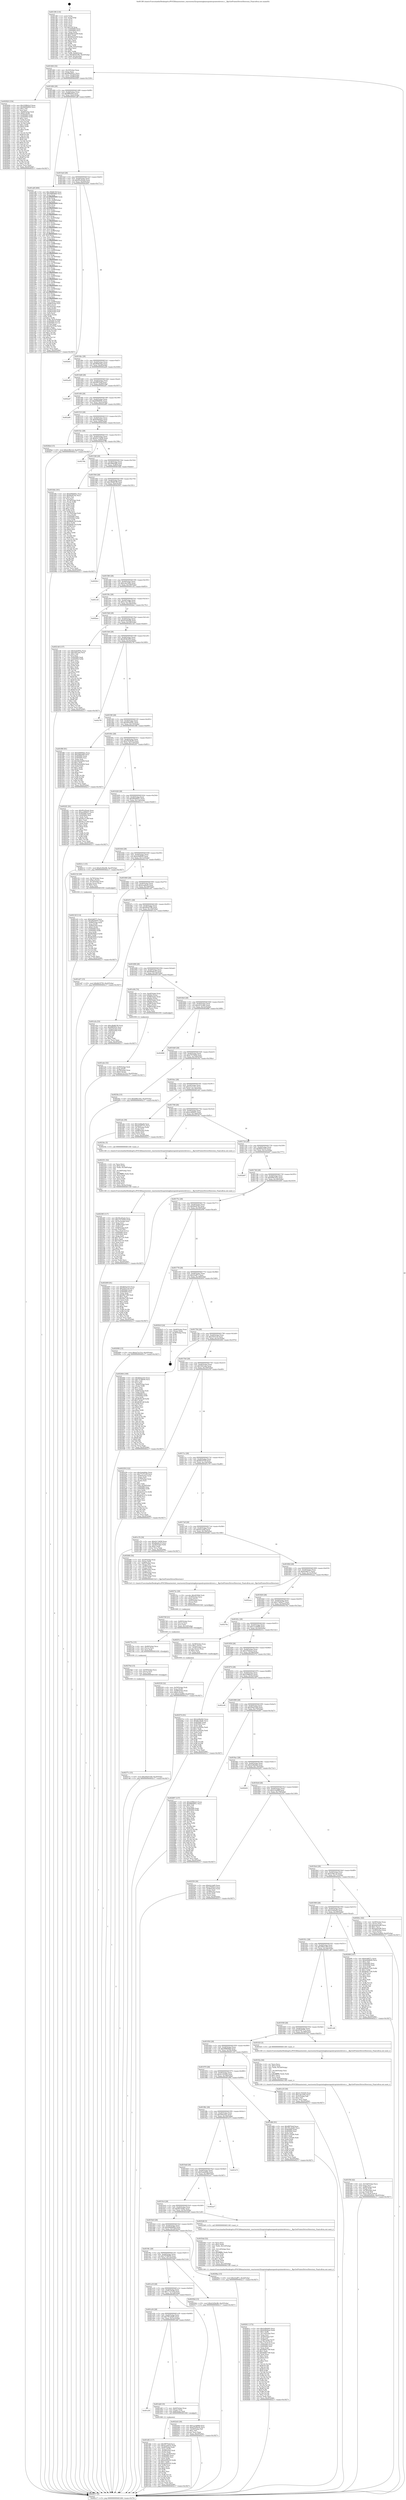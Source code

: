 digraph "0x4013f0" {
  label = "0x4013f0 (/mnt/c/Users/mathe/Desktop/tcc/POCII/binaries/extr_reactoswin32ssprintingbasespoolsvprinterdrivers.c__RpcGetPrinterDriverDirectory_Final-ollvm.out::main(0))"
  labelloc = "t"
  node[shape=record]

  Entry [label="",width=0.3,height=0.3,shape=circle,fillcolor=black,style=filled]
  "0x401464" [label="{
     0x401464 [32]\l
     | [instrs]\l
     &nbsp;&nbsp;0x401464 \<+6\>: mov -0xc0(%rbp),%eax\l
     &nbsp;&nbsp;0x40146a \<+2\>: mov %eax,%ecx\l
     &nbsp;&nbsp;0x40146c \<+6\>: sub $0x896d091c,%ecx\l
     &nbsp;&nbsp;0x401472 \<+6\>: mov %eax,-0xd4(%rbp)\l
     &nbsp;&nbsp;0x401478 \<+6\>: mov %ecx,-0xd8(%rbp)\l
     &nbsp;&nbsp;0x40147e \<+6\>: je 0000000000402920 \<main+0x1530\>\l
  }"]
  "0x402920" [label="{
     0x402920 [154]\l
     | [instrs]\l
     &nbsp;&nbsp;0x402920 \<+5\>: mov $0x2298b2e3,%eax\l
     &nbsp;&nbsp;0x402925 \<+5\>: mov $0x6d06b664,%ecx\l
     &nbsp;&nbsp;0x40292a \<+2\>: mov $0x1,%dl\l
     &nbsp;&nbsp;0x40292c \<+2\>: xor %esi,%esi\l
     &nbsp;&nbsp;0x40292e \<+7\>: mov -0xb8(%rbp),%rdi\l
     &nbsp;&nbsp;0x402935 \<+6\>: movl $0x0,(%rdi)\l
     &nbsp;&nbsp;0x40293b \<+8\>: mov 0x405060,%r8d\l
     &nbsp;&nbsp;0x402943 \<+8\>: mov 0x405064,%r9d\l
     &nbsp;&nbsp;0x40294b \<+3\>: sub $0x1,%esi\l
     &nbsp;&nbsp;0x40294e \<+3\>: mov %r8d,%r10d\l
     &nbsp;&nbsp;0x402951 \<+3\>: add %esi,%r10d\l
     &nbsp;&nbsp;0x402954 \<+4\>: imul %r10d,%r8d\l
     &nbsp;&nbsp;0x402958 \<+4\>: and $0x1,%r8d\l
     &nbsp;&nbsp;0x40295c \<+4\>: cmp $0x0,%r8d\l
     &nbsp;&nbsp;0x402960 \<+4\>: sete %r11b\l
     &nbsp;&nbsp;0x402964 \<+4\>: cmp $0xa,%r9d\l
     &nbsp;&nbsp;0x402968 \<+3\>: setl %bl\l
     &nbsp;&nbsp;0x40296b \<+3\>: mov %r11b,%r14b\l
     &nbsp;&nbsp;0x40296e \<+4\>: xor $0xff,%r14b\l
     &nbsp;&nbsp;0x402972 \<+3\>: mov %bl,%r15b\l
     &nbsp;&nbsp;0x402975 \<+4\>: xor $0xff,%r15b\l
     &nbsp;&nbsp;0x402979 \<+3\>: xor $0x0,%dl\l
     &nbsp;&nbsp;0x40297c \<+3\>: mov %r14b,%r12b\l
     &nbsp;&nbsp;0x40297f \<+4\>: and $0x0,%r12b\l
     &nbsp;&nbsp;0x402983 \<+3\>: and %dl,%r11b\l
     &nbsp;&nbsp;0x402986 \<+3\>: mov %r15b,%r13b\l
     &nbsp;&nbsp;0x402989 \<+4\>: and $0x0,%r13b\l
     &nbsp;&nbsp;0x40298d \<+2\>: and %dl,%bl\l
     &nbsp;&nbsp;0x40298f \<+3\>: or %r11b,%r12b\l
     &nbsp;&nbsp;0x402992 \<+3\>: or %bl,%r13b\l
     &nbsp;&nbsp;0x402995 \<+3\>: xor %r13b,%r12b\l
     &nbsp;&nbsp;0x402998 \<+3\>: or %r15b,%r14b\l
     &nbsp;&nbsp;0x40299b \<+4\>: xor $0xff,%r14b\l
     &nbsp;&nbsp;0x40299f \<+3\>: or $0x0,%dl\l
     &nbsp;&nbsp;0x4029a2 \<+3\>: and %dl,%r14b\l
     &nbsp;&nbsp;0x4029a5 \<+3\>: or %r14b,%r12b\l
     &nbsp;&nbsp;0x4029a8 \<+4\>: test $0x1,%r12b\l
     &nbsp;&nbsp;0x4029ac \<+3\>: cmovne %ecx,%eax\l
     &nbsp;&nbsp;0x4029af \<+6\>: mov %eax,-0xc0(%rbp)\l
     &nbsp;&nbsp;0x4029b5 \<+5\>: jmp 0000000000402c17 \<main+0x1827\>\l
  }"]
  "0x401484" [label="{
     0x401484 [28]\l
     | [instrs]\l
     &nbsp;&nbsp;0x401484 \<+5\>: jmp 0000000000401489 \<main+0x99\>\l
     &nbsp;&nbsp;0x401489 \<+6\>: mov -0xd4(%rbp),%eax\l
     &nbsp;&nbsp;0x40148f \<+5\>: sub $0x8fff365b,%eax\l
     &nbsp;&nbsp;0x401494 \<+6\>: mov %eax,-0xdc(%rbp)\l
     &nbsp;&nbsp;0x40149a \<+6\>: je 0000000000401a8f \<main+0x69f\>\l
  }"]
  Exit [label="",width=0.3,height=0.3,shape=circle,fillcolor=black,style=filled,peripheries=2]
  "0x401a8f" [label="{
     0x401a8f [406]\l
     | [instrs]\l
     &nbsp;&nbsp;0x401a8f \<+5\>: mov $0xc90d8158,%eax\l
     &nbsp;&nbsp;0x401a94 \<+5\>: mov $0x498f58db,%ecx\l
     &nbsp;&nbsp;0x401a99 \<+3\>: mov %rsp,%rdx\l
     &nbsp;&nbsp;0x401a9c \<+4\>: add $0xfffffffffffffff0,%rdx\l
     &nbsp;&nbsp;0x401aa0 \<+3\>: mov %rdx,%rsp\l
     &nbsp;&nbsp;0x401aa3 \<+7\>: mov %rdx,-0xb8(%rbp)\l
     &nbsp;&nbsp;0x401aaa \<+3\>: mov %rsp,%rdx\l
     &nbsp;&nbsp;0x401aad \<+4\>: add $0xfffffffffffffff0,%rdx\l
     &nbsp;&nbsp;0x401ab1 \<+3\>: mov %rdx,%rsp\l
     &nbsp;&nbsp;0x401ab4 \<+3\>: mov %rsp,%rsi\l
     &nbsp;&nbsp;0x401ab7 \<+4\>: add $0xfffffffffffffff0,%rsi\l
     &nbsp;&nbsp;0x401abb \<+3\>: mov %rsi,%rsp\l
     &nbsp;&nbsp;0x401abe \<+7\>: mov %rsi,-0xb0(%rbp)\l
     &nbsp;&nbsp;0x401ac5 \<+3\>: mov %rsp,%rsi\l
     &nbsp;&nbsp;0x401ac8 \<+4\>: add $0xfffffffffffffff0,%rsi\l
     &nbsp;&nbsp;0x401acc \<+3\>: mov %rsi,%rsp\l
     &nbsp;&nbsp;0x401acf \<+7\>: mov %rsi,-0xa8(%rbp)\l
     &nbsp;&nbsp;0x401ad6 \<+3\>: mov %rsp,%rsi\l
     &nbsp;&nbsp;0x401ad9 \<+4\>: add $0xfffffffffffffff0,%rsi\l
     &nbsp;&nbsp;0x401add \<+3\>: mov %rsi,%rsp\l
     &nbsp;&nbsp;0x401ae0 \<+7\>: mov %rsi,-0xa0(%rbp)\l
     &nbsp;&nbsp;0x401ae7 \<+3\>: mov %rsp,%rsi\l
     &nbsp;&nbsp;0x401aea \<+4\>: add $0xfffffffffffffff0,%rsi\l
     &nbsp;&nbsp;0x401aee \<+3\>: mov %rsi,%rsp\l
     &nbsp;&nbsp;0x401af1 \<+7\>: mov %rsi,-0x98(%rbp)\l
     &nbsp;&nbsp;0x401af8 \<+3\>: mov %rsp,%rsi\l
     &nbsp;&nbsp;0x401afb \<+4\>: add $0xfffffffffffffff0,%rsi\l
     &nbsp;&nbsp;0x401aff \<+3\>: mov %rsi,%rsp\l
     &nbsp;&nbsp;0x401b02 \<+7\>: mov %rsi,-0x90(%rbp)\l
     &nbsp;&nbsp;0x401b09 \<+3\>: mov %rsp,%rsi\l
     &nbsp;&nbsp;0x401b0c \<+4\>: add $0xfffffffffffffff0,%rsi\l
     &nbsp;&nbsp;0x401b10 \<+3\>: mov %rsi,%rsp\l
     &nbsp;&nbsp;0x401b13 \<+7\>: mov %rsi,-0x88(%rbp)\l
     &nbsp;&nbsp;0x401b1a \<+3\>: mov %rsp,%rsi\l
     &nbsp;&nbsp;0x401b1d \<+4\>: add $0xfffffffffffffff0,%rsi\l
     &nbsp;&nbsp;0x401b21 \<+3\>: mov %rsi,%rsp\l
     &nbsp;&nbsp;0x401b24 \<+4\>: mov %rsi,-0x80(%rbp)\l
     &nbsp;&nbsp;0x401b28 \<+3\>: mov %rsp,%rsi\l
     &nbsp;&nbsp;0x401b2b \<+4\>: add $0xfffffffffffffff0,%rsi\l
     &nbsp;&nbsp;0x401b2f \<+3\>: mov %rsi,%rsp\l
     &nbsp;&nbsp;0x401b32 \<+4\>: mov %rsi,-0x78(%rbp)\l
     &nbsp;&nbsp;0x401b36 \<+3\>: mov %rsp,%rsi\l
     &nbsp;&nbsp;0x401b39 \<+4\>: add $0xfffffffffffffff0,%rsi\l
     &nbsp;&nbsp;0x401b3d \<+3\>: mov %rsi,%rsp\l
     &nbsp;&nbsp;0x401b40 \<+4\>: mov %rsi,-0x70(%rbp)\l
     &nbsp;&nbsp;0x401b44 \<+3\>: mov %rsp,%rsi\l
     &nbsp;&nbsp;0x401b47 \<+4\>: add $0xfffffffffffffff0,%rsi\l
     &nbsp;&nbsp;0x401b4b \<+3\>: mov %rsi,%rsp\l
     &nbsp;&nbsp;0x401b4e \<+4\>: mov %rsi,-0x68(%rbp)\l
     &nbsp;&nbsp;0x401b52 \<+3\>: mov %rsp,%rsi\l
     &nbsp;&nbsp;0x401b55 \<+4\>: add $0xfffffffffffffff0,%rsi\l
     &nbsp;&nbsp;0x401b59 \<+3\>: mov %rsi,%rsp\l
     &nbsp;&nbsp;0x401b5c \<+4\>: mov %rsi,-0x60(%rbp)\l
     &nbsp;&nbsp;0x401b60 \<+3\>: mov %rsp,%rsi\l
     &nbsp;&nbsp;0x401b63 \<+4\>: add $0xfffffffffffffff0,%rsi\l
     &nbsp;&nbsp;0x401b67 \<+3\>: mov %rsi,%rsp\l
     &nbsp;&nbsp;0x401b6a \<+4\>: mov %rsi,-0x58(%rbp)\l
     &nbsp;&nbsp;0x401b6e \<+3\>: mov %rsp,%rsi\l
     &nbsp;&nbsp;0x401b71 \<+4\>: add $0xfffffffffffffff0,%rsi\l
     &nbsp;&nbsp;0x401b75 \<+3\>: mov %rsi,%rsp\l
     &nbsp;&nbsp;0x401b78 \<+4\>: mov %rsi,-0x50(%rbp)\l
     &nbsp;&nbsp;0x401b7c \<+3\>: mov %rsp,%rsi\l
     &nbsp;&nbsp;0x401b7f \<+4\>: add $0xfffffffffffffff0,%rsi\l
     &nbsp;&nbsp;0x401b83 \<+3\>: mov %rsi,%rsp\l
     &nbsp;&nbsp;0x401b86 \<+4\>: mov %rsi,-0x48(%rbp)\l
     &nbsp;&nbsp;0x401b8a \<+3\>: mov %rsp,%rsi\l
     &nbsp;&nbsp;0x401b8d \<+4\>: add $0xfffffffffffffff0,%rsi\l
     &nbsp;&nbsp;0x401b91 \<+3\>: mov %rsi,%rsp\l
     &nbsp;&nbsp;0x401b94 \<+4\>: mov %rsi,-0x40(%rbp)\l
     &nbsp;&nbsp;0x401b98 \<+7\>: mov -0xb8(%rbp),%rsi\l
     &nbsp;&nbsp;0x401b9f \<+6\>: movl $0x0,(%rsi)\l
     &nbsp;&nbsp;0x401ba5 \<+6\>: mov -0xc4(%rbp),%edi\l
     &nbsp;&nbsp;0x401bab \<+2\>: mov %edi,(%rdx)\l
     &nbsp;&nbsp;0x401bad \<+7\>: mov -0xb0(%rbp),%rsi\l
     &nbsp;&nbsp;0x401bb4 \<+7\>: mov -0xd0(%rbp),%r8\l
     &nbsp;&nbsp;0x401bbb \<+3\>: mov %r8,(%rsi)\l
     &nbsp;&nbsp;0x401bbe \<+3\>: cmpl $0x2,(%rdx)\l
     &nbsp;&nbsp;0x401bc1 \<+4\>: setne %r9b\l
     &nbsp;&nbsp;0x401bc5 \<+4\>: and $0x1,%r9b\l
     &nbsp;&nbsp;0x401bc9 \<+4\>: mov %r9b,-0x31(%rbp)\l
     &nbsp;&nbsp;0x401bcd \<+8\>: mov 0x405060,%r10d\l
     &nbsp;&nbsp;0x401bd5 \<+8\>: mov 0x405064,%r11d\l
     &nbsp;&nbsp;0x401bdd \<+3\>: mov %r10d,%ebx\l
     &nbsp;&nbsp;0x401be0 \<+6\>: sub $0xe5a3554a,%ebx\l
     &nbsp;&nbsp;0x401be6 \<+3\>: sub $0x1,%ebx\l
     &nbsp;&nbsp;0x401be9 \<+6\>: add $0xe5a3554a,%ebx\l
     &nbsp;&nbsp;0x401bef \<+4\>: imul %ebx,%r10d\l
     &nbsp;&nbsp;0x401bf3 \<+4\>: and $0x1,%r10d\l
     &nbsp;&nbsp;0x401bf7 \<+4\>: cmp $0x0,%r10d\l
     &nbsp;&nbsp;0x401bfb \<+4\>: sete %r9b\l
     &nbsp;&nbsp;0x401bff \<+4\>: cmp $0xa,%r11d\l
     &nbsp;&nbsp;0x401c03 \<+4\>: setl %r14b\l
     &nbsp;&nbsp;0x401c07 \<+3\>: mov %r9b,%r15b\l
     &nbsp;&nbsp;0x401c0a \<+3\>: and %r14b,%r15b\l
     &nbsp;&nbsp;0x401c0d \<+3\>: xor %r14b,%r9b\l
     &nbsp;&nbsp;0x401c10 \<+3\>: or %r9b,%r15b\l
     &nbsp;&nbsp;0x401c13 \<+4\>: test $0x1,%r15b\l
     &nbsp;&nbsp;0x401c17 \<+3\>: cmovne %ecx,%eax\l
     &nbsp;&nbsp;0x401c1a \<+6\>: mov %eax,-0xc0(%rbp)\l
     &nbsp;&nbsp;0x401c20 \<+5\>: jmp 0000000000402c17 \<main+0x1827\>\l
  }"]
  "0x4014a0" [label="{
     0x4014a0 [28]\l
     | [instrs]\l
     &nbsp;&nbsp;0x4014a0 \<+5\>: jmp 00000000004014a5 \<main+0xb5\>\l
     &nbsp;&nbsp;0x4014a5 \<+6\>: mov -0xd4(%rbp),%eax\l
     &nbsp;&nbsp;0x4014ab \<+5\>: sub $0x95c45eeb,%eax\l
     &nbsp;&nbsp;0x4014b0 \<+6\>: mov %eax,-0xe0(%rbp)\l
     &nbsp;&nbsp;0x4014b6 \<+6\>: je 0000000000402b0c \<main+0x171c\>\l
  }"]
  "0x40277c" [label="{
     0x40277c [15]\l
     | [instrs]\l
     &nbsp;&nbsp;0x40277c \<+10\>: movl $0x29a015e8,-0xc0(%rbp)\l
     &nbsp;&nbsp;0x402786 \<+5\>: jmp 0000000000402c17 \<main+0x1827\>\l
  }"]
  "0x402b0c" [label="{
     0x402b0c\l
  }", style=dashed]
  "0x4014bc" [label="{
     0x4014bc [28]\l
     | [instrs]\l
     &nbsp;&nbsp;0x4014bc \<+5\>: jmp 00000000004014c1 \<main+0xd1\>\l
     &nbsp;&nbsp;0x4014c1 \<+6\>: mov -0xd4(%rbp),%eax\l
     &nbsp;&nbsp;0x4014c7 \<+5\>: sub $0x964fc9ae,%eax\l
     &nbsp;&nbsp;0x4014cc \<+6\>: mov %eax,-0xe4(%rbp)\l
     &nbsp;&nbsp;0x4014d2 \<+6\>: je 0000000000402a26 \<main+0x1636\>\l
  }"]
  "0x40276d" [label="{
     0x40276d [15]\l
     | [instrs]\l
     &nbsp;&nbsp;0x40276d \<+4\>: mov -0x50(%rbp),%rcx\l
     &nbsp;&nbsp;0x402771 \<+3\>: mov (%rcx),%rcx\l
     &nbsp;&nbsp;0x402774 \<+3\>: mov %rcx,%rdi\l
     &nbsp;&nbsp;0x402777 \<+5\>: call 0000000000401030 \<free@plt\>\l
     | [calls]\l
     &nbsp;&nbsp;0x401030 \{1\} (unknown)\l
  }"]
  "0x402a26" [label="{
     0x402a26\l
  }", style=dashed]
  "0x4014d8" [label="{
     0x4014d8 [28]\l
     | [instrs]\l
     &nbsp;&nbsp;0x4014d8 \<+5\>: jmp 00000000004014dd \<main+0xed\>\l
     &nbsp;&nbsp;0x4014dd \<+6\>: mov -0xd4(%rbp),%eax\l
     &nbsp;&nbsp;0x4014e3 \<+5\>: sub $0x9f97febf,%eax\l
     &nbsp;&nbsp;0x4014e8 \<+6\>: mov %eax,-0xe8(%rbp)\l
     &nbsp;&nbsp;0x4014ee \<+6\>: je 0000000000402a47 \<main+0x1657\>\l
  }"]
  "0x40275e" [label="{
     0x40275e [15]\l
     | [instrs]\l
     &nbsp;&nbsp;0x40275e \<+4\>: mov -0x68(%rbp),%rcx\l
     &nbsp;&nbsp;0x402762 \<+3\>: mov (%rcx),%rcx\l
     &nbsp;&nbsp;0x402765 \<+3\>: mov %rcx,%rdi\l
     &nbsp;&nbsp;0x402768 \<+5\>: call 0000000000401030 \<free@plt\>\l
     | [calls]\l
     &nbsp;&nbsp;0x401030 \{1\} (unknown)\l
  }"]
  "0x402a47" [label="{
     0x402a47\l
  }", style=dashed]
  "0x4014f4" [label="{
     0x4014f4 [28]\l
     | [instrs]\l
     &nbsp;&nbsp;0x4014f4 \<+5\>: jmp 00000000004014f9 \<main+0x109\>\l
     &nbsp;&nbsp;0x4014f9 \<+6\>: mov -0xd4(%rbp),%eax\l
     &nbsp;&nbsp;0x4014ff \<+5\>: sub $0xb06600dc,%eax\l
     &nbsp;&nbsp;0x401504 \<+6\>: mov %eax,-0xec(%rbp)\l
     &nbsp;&nbsp;0x40150a \<+6\>: je 0000000000402a80 \<main+0x1690\>\l
  }"]
  "0x402749" [label="{
     0x402749 [21]\l
     | [instrs]\l
     &nbsp;&nbsp;0x402749 \<+4\>: mov -0x80(%rbp),%rcx\l
     &nbsp;&nbsp;0x40274d \<+3\>: mov (%rcx),%rcx\l
     &nbsp;&nbsp;0x402750 \<+3\>: mov %rcx,%rdi\l
     &nbsp;&nbsp;0x402753 \<+6\>: mov %eax,-0x1c8(%rbp)\l
     &nbsp;&nbsp;0x402759 \<+5\>: call 0000000000401030 \<free@plt\>\l
     | [calls]\l
     &nbsp;&nbsp;0x401030 \{1\} (unknown)\l
  }"]
  "0x402a80" [label="{
     0x402a80\l
  }", style=dashed]
  "0x401510" [label="{
     0x401510 [28]\l
     | [instrs]\l
     &nbsp;&nbsp;0x401510 \<+5\>: jmp 0000000000401515 \<main+0x125\>\l
     &nbsp;&nbsp;0x401515 \<+6\>: mov -0xd4(%rbp),%eax\l
     &nbsp;&nbsp;0x40151b \<+5\>: sub $0xb2fb44aa,%eax\l
     &nbsp;&nbsp;0x401520 \<+6\>: mov %eax,-0xf0(%rbp)\l
     &nbsp;&nbsp;0x401526 \<+6\>: je 00000000004026bd \<main+0x12cd\>\l
  }"]
  "0x40272c" [label="{
     0x40272c [29]\l
     | [instrs]\l
     &nbsp;&nbsp;0x40272c \<+10\>: movabs $0x4030b6,%rdi\l
     &nbsp;&nbsp;0x402736 \<+4\>: mov -0x40(%rbp),%rcx\l
     &nbsp;&nbsp;0x40273a \<+2\>: mov %eax,(%rcx)\l
     &nbsp;&nbsp;0x40273c \<+4\>: mov -0x40(%rbp),%rcx\l
     &nbsp;&nbsp;0x402740 \<+2\>: mov (%rcx),%esi\l
     &nbsp;&nbsp;0x402742 \<+2\>: mov $0x0,%al\l
     &nbsp;&nbsp;0x402744 \<+5\>: call 0000000000401040 \<printf@plt\>\l
     | [calls]\l
     &nbsp;&nbsp;0x401040 \{1\} (unknown)\l
  }"]
  "0x4026bd" [label="{
     0x4026bd [15]\l
     | [instrs]\l
     &nbsp;&nbsp;0x4026bd \<+10\>: movl $0x2c9fe1c6,-0xc0(%rbp)\l
     &nbsp;&nbsp;0x4026c7 \<+5\>: jmp 0000000000402c17 \<main+0x1827\>\l
  }"]
  "0x40152c" [label="{
     0x40152c [28]\l
     | [instrs]\l
     &nbsp;&nbsp;0x40152c \<+5\>: jmp 0000000000401531 \<main+0x141\>\l
     &nbsp;&nbsp;0x401531 \<+6\>: mov -0xd4(%rbp),%eax\l
     &nbsp;&nbsp;0x401537 \<+5\>: sub $0xb5c7e838,%eax\l
     &nbsp;&nbsp;0x40153c \<+6\>: mov %eax,-0xf4(%rbp)\l
     &nbsp;&nbsp;0x401542 \<+6\>: je 000000000040278b \<main+0x139b\>\l
  }"]
  "0x402611" [label="{
     0x402611 [172]\l
     | [instrs]\l
     &nbsp;&nbsp;0x402611 \<+5\>: mov $0x2a9fa9d2,%ecx\l
     &nbsp;&nbsp;0x402616 \<+5\>: mov $0xb2fb44aa,%edx\l
     &nbsp;&nbsp;0x40261b \<+3\>: mov $0x1,%r8b\l
     &nbsp;&nbsp;0x40261e \<+6\>: mov -0x1c4(%rbp),%esi\l
     &nbsp;&nbsp;0x402624 \<+3\>: imul %eax,%esi\l
     &nbsp;&nbsp;0x402627 \<+4\>: mov -0x50(%rbp),%r9\l
     &nbsp;&nbsp;0x40262b \<+3\>: mov (%r9),%r9\l
     &nbsp;&nbsp;0x40262e \<+4\>: mov -0x48(%rbp),%r10\l
     &nbsp;&nbsp;0x402632 \<+3\>: movslq (%r10),%r10\l
     &nbsp;&nbsp;0x402635 \<+4\>: mov %esi,(%r9,%r10,4)\l
     &nbsp;&nbsp;0x402639 \<+7\>: mov 0x405060,%eax\l
     &nbsp;&nbsp;0x402640 \<+7\>: mov 0x405064,%esi\l
     &nbsp;&nbsp;0x402647 \<+2\>: mov %eax,%edi\l
     &nbsp;&nbsp;0x402649 \<+6\>: sub $0x9d0bc7d9,%edi\l
     &nbsp;&nbsp;0x40264f \<+3\>: sub $0x1,%edi\l
     &nbsp;&nbsp;0x402652 \<+6\>: add $0x9d0bc7d9,%edi\l
     &nbsp;&nbsp;0x402658 \<+3\>: imul %edi,%eax\l
     &nbsp;&nbsp;0x40265b \<+3\>: and $0x1,%eax\l
     &nbsp;&nbsp;0x40265e \<+3\>: cmp $0x0,%eax\l
     &nbsp;&nbsp;0x402661 \<+4\>: sete %r11b\l
     &nbsp;&nbsp;0x402665 \<+3\>: cmp $0xa,%esi\l
     &nbsp;&nbsp;0x402668 \<+3\>: setl %bl\l
     &nbsp;&nbsp;0x40266b \<+3\>: mov %r11b,%r14b\l
     &nbsp;&nbsp;0x40266e \<+4\>: xor $0xff,%r14b\l
     &nbsp;&nbsp;0x402672 \<+3\>: mov %bl,%r15b\l
     &nbsp;&nbsp;0x402675 \<+4\>: xor $0xff,%r15b\l
     &nbsp;&nbsp;0x402679 \<+4\>: xor $0x0,%r8b\l
     &nbsp;&nbsp;0x40267d \<+3\>: mov %r14b,%r12b\l
     &nbsp;&nbsp;0x402680 \<+4\>: and $0x0,%r12b\l
     &nbsp;&nbsp;0x402684 \<+3\>: and %r8b,%r11b\l
     &nbsp;&nbsp;0x402687 \<+3\>: mov %r15b,%r13b\l
     &nbsp;&nbsp;0x40268a \<+4\>: and $0x0,%r13b\l
     &nbsp;&nbsp;0x40268e \<+3\>: and %r8b,%bl\l
     &nbsp;&nbsp;0x402691 \<+3\>: or %r11b,%r12b\l
     &nbsp;&nbsp;0x402694 \<+3\>: or %bl,%r13b\l
     &nbsp;&nbsp;0x402697 \<+3\>: xor %r13b,%r12b\l
     &nbsp;&nbsp;0x40269a \<+3\>: or %r15b,%r14b\l
     &nbsp;&nbsp;0x40269d \<+4\>: xor $0xff,%r14b\l
     &nbsp;&nbsp;0x4026a1 \<+4\>: or $0x0,%r8b\l
     &nbsp;&nbsp;0x4026a5 \<+3\>: and %r8b,%r14b\l
     &nbsp;&nbsp;0x4026a8 \<+3\>: or %r14b,%r12b\l
     &nbsp;&nbsp;0x4026ab \<+4\>: test $0x1,%r12b\l
     &nbsp;&nbsp;0x4026af \<+3\>: cmovne %edx,%ecx\l
     &nbsp;&nbsp;0x4026b2 \<+6\>: mov %ecx,-0xc0(%rbp)\l
     &nbsp;&nbsp;0x4026b8 \<+5\>: jmp 0000000000402c17 \<main+0x1827\>\l
  }"]
  "0x40278b" [label="{
     0x40278b\l
  }", style=dashed]
  "0x401548" [label="{
     0x401548 [28]\l
     | [instrs]\l
     &nbsp;&nbsp;0x401548 \<+5\>: jmp 000000000040154d \<main+0x15d\>\l
     &nbsp;&nbsp;0x40154d \<+6\>: mov -0xd4(%rbp),%eax\l
     &nbsp;&nbsp;0x401553 \<+5\>: sub $0xc8bfe406,%eax\l
     &nbsp;&nbsp;0x401558 \<+6\>: mov %eax,-0xf8(%rbp)\l
     &nbsp;&nbsp;0x40155e \<+6\>: je 0000000000401fdb \<main+0xbeb\>\l
  }"]
  "0x4025dd" [label="{
     0x4025dd [52]\l
     | [instrs]\l
     &nbsp;&nbsp;0x4025dd \<+2\>: xor %ecx,%ecx\l
     &nbsp;&nbsp;0x4025df \<+5\>: mov $0x2,%edx\l
     &nbsp;&nbsp;0x4025e4 \<+6\>: mov %edx,-0x1c0(%rbp)\l
     &nbsp;&nbsp;0x4025ea \<+1\>: cltd\l
     &nbsp;&nbsp;0x4025eb \<+6\>: mov -0x1c0(%rbp),%esi\l
     &nbsp;&nbsp;0x4025f1 \<+2\>: idiv %esi\l
     &nbsp;&nbsp;0x4025f3 \<+6\>: imul $0xfffffffe,%edx,%edx\l
     &nbsp;&nbsp;0x4025f9 \<+2\>: mov %ecx,%edi\l
     &nbsp;&nbsp;0x4025fb \<+2\>: sub %edx,%edi\l
     &nbsp;&nbsp;0x4025fd \<+2\>: mov %ecx,%edx\l
     &nbsp;&nbsp;0x4025ff \<+3\>: sub $0x1,%edx\l
     &nbsp;&nbsp;0x402602 \<+2\>: add %edx,%edi\l
     &nbsp;&nbsp;0x402604 \<+2\>: sub %edi,%ecx\l
     &nbsp;&nbsp;0x402606 \<+6\>: mov %ecx,-0x1c4(%rbp)\l
     &nbsp;&nbsp;0x40260c \<+5\>: call 0000000000401160 \<next_i\>\l
     | [calls]\l
     &nbsp;&nbsp;0x401160 \{1\} (/mnt/c/Users/mathe/Desktop/tcc/POCII/binaries/extr_reactoswin32ssprintingbasespoolsvprinterdrivers.c__RpcGetPrinterDriverDirectory_Final-ollvm.out::next_i)\l
  }"]
  "0x401fdb" [label="{
     0x401fdb [181]\l
     | [instrs]\l
     &nbsp;&nbsp;0x401fdb \<+5\>: mov $0xb06600dc,%eax\l
     &nbsp;&nbsp;0x401fe0 \<+5\>: mov $0xfdef47de,%ecx\l
     &nbsp;&nbsp;0x401fe5 \<+2\>: mov $0x1,%dl\l
     &nbsp;&nbsp;0x401fe7 \<+2\>: xor %esi,%esi\l
     &nbsp;&nbsp;0x401fe9 \<+4\>: mov -0x78(%rbp),%rdi\l
     &nbsp;&nbsp;0x401fed \<+3\>: mov (%rdi),%r8d\l
     &nbsp;&nbsp;0x401ff0 \<+3\>: mov %esi,%r9d\l
     &nbsp;&nbsp;0x401ff3 \<+3\>: sub %r8d,%r9d\l
     &nbsp;&nbsp;0x401ff6 \<+3\>: mov %esi,%r8d\l
     &nbsp;&nbsp;0x401ff9 \<+4\>: sub $0x1,%r8d\l
     &nbsp;&nbsp;0x401ffd \<+3\>: add %r8d,%r9d\l
     &nbsp;&nbsp;0x402000 \<+3\>: sub %r9d,%esi\l
     &nbsp;&nbsp;0x402003 \<+4\>: mov -0x78(%rbp),%rdi\l
     &nbsp;&nbsp;0x402007 \<+2\>: mov %esi,(%rdi)\l
     &nbsp;&nbsp;0x402009 \<+7\>: mov 0x405060,%esi\l
     &nbsp;&nbsp;0x402010 \<+8\>: mov 0x405064,%r8d\l
     &nbsp;&nbsp;0x402018 \<+3\>: mov %esi,%r9d\l
     &nbsp;&nbsp;0x40201b \<+7\>: sub $0xfbb8c2c8,%r9d\l
     &nbsp;&nbsp;0x402022 \<+4\>: sub $0x1,%r9d\l
     &nbsp;&nbsp;0x402026 \<+7\>: add $0xfbb8c2c8,%r9d\l
     &nbsp;&nbsp;0x40202d \<+4\>: imul %r9d,%esi\l
     &nbsp;&nbsp;0x402031 \<+3\>: and $0x1,%esi\l
     &nbsp;&nbsp;0x402034 \<+3\>: cmp $0x0,%esi\l
     &nbsp;&nbsp;0x402037 \<+4\>: sete %r10b\l
     &nbsp;&nbsp;0x40203b \<+4\>: cmp $0xa,%r8d\l
     &nbsp;&nbsp;0x40203f \<+4\>: setl %r11b\l
     &nbsp;&nbsp;0x402043 \<+3\>: mov %r10b,%bl\l
     &nbsp;&nbsp;0x402046 \<+3\>: xor $0xff,%bl\l
     &nbsp;&nbsp;0x402049 \<+3\>: mov %r11b,%r14b\l
     &nbsp;&nbsp;0x40204c \<+4\>: xor $0xff,%r14b\l
     &nbsp;&nbsp;0x402050 \<+3\>: xor $0x1,%dl\l
     &nbsp;&nbsp;0x402053 \<+3\>: mov %bl,%r15b\l
     &nbsp;&nbsp;0x402056 \<+4\>: and $0xff,%r15b\l
     &nbsp;&nbsp;0x40205a \<+3\>: and %dl,%r10b\l
     &nbsp;&nbsp;0x40205d \<+3\>: mov %r14b,%r12b\l
     &nbsp;&nbsp;0x402060 \<+4\>: and $0xff,%r12b\l
     &nbsp;&nbsp;0x402064 \<+3\>: and %dl,%r11b\l
     &nbsp;&nbsp;0x402067 \<+3\>: or %r10b,%r15b\l
     &nbsp;&nbsp;0x40206a \<+3\>: or %r11b,%r12b\l
     &nbsp;&nbsp;0x40206d \<+3\>: xor %r12b,%r15b\l
     &nbsp;&nbsp;0x402070 \<+3\>: or %r14b,%bl\l
     &nbsp;&nbsp;0x402073 \<+3\>: xor $0xff,%bl\l
     &nbsp;&nbsp;0x402076 \<+3\>: or $0x1,%dl\l
     &nbsp;&nbsp;0x402079 \<+2\>: and %dl,%bl\l
     &nbsp;&nbsp;0x40207b \<+3\>: or %bl,%r15b\l
     &nbsp;&nbsp;0x40207e \<+4\>: test $0x1,%r15b\l
     &nbsp;&nbsp;0x402082 \<+3\>: cmovne %ecx,%eax\l
     &nbsp;&nbsp;0x402085 \<+6\>: mov %eax,-0xc0(%rbp)\l
     &nbsp;&nbsp;0x40208b \<+5\>: jmp 0000000000402c17 \<main+0x1827\>\l
  }"]
  "0x401564" [label="{
     0x401564 [28]\l
     | [instrs]\l
     &nbsp;&nbsp;0x401564 \<+5\>: jmp 0000000000401569 \<main+0x179\>\l
     &nbsp;&nbsp;0x401569 \<+6\>: mov -0xd4(%rbp),%eax\l
     &nbsp;&nbsp;0x40156f \<+5\>: sub $0xc90d8158,%eax\l
     &nbsp;&nbsp;0x401574 \<+6\>: mov %eax,-0xfc(%rbp)\l
     &nbsp;&nbsp;0x40157a \<+6\>: je 00000000004029e1 \<main+0x15f1\>\l
  }"]
  "0x402539" [label="{
     0x402539 [32]\l
     | [instrs]\l
     &nbsp;&nbsp;0x402539 \<+4\>: mov -0x50(%rbp),%rdi\l
     &nbsp;&nbsp;0x40253d \<+3\>: mov %rax,(%rdi)\l
     &nbsp;&nbsp;0x402540 \<+4\>: mov -0x48(%rbp),%rax\l
     &nbsp;&nbsp;0x402544 \<+6\>: movl $0x0,(%rax)\l
     &nbsp;&nbsp;0x40254a \<+10\>: movl $0x2c5af40f,-0xc0(%rbp)\l
     &nbsp;&nbsp;0x402554 \<+5\>: jmp 0000000000402c17 \<main+0x1827\>\l
  }"]
  "0x4029e1" [label="{
     0x4029e1\l
  }", style=dashed]
  "0x401580" [label="{
     0x401580 [28]\l
     | [instrs]\l
     &nbsp;&nbsp;0x401580 \<+5\>: jmp 0000000000401585 \<main+0x195\>\l
     &nbsp;&nbsp;0x401585 \<+6\>: mov -0xd4(%rbp),%eax\l
     &nbsp;&nbsp;0x40158b \<+5\>: sub $0xca4c320e,%eax\l
     &nbsp;&nbsp;0x401590 \<+6\>: mov %eax,-0x100(%rbp)\l
     &nbsp;&nbsp;0x401596 \<+6\>: je 0000000000401c43 \<main+0x853\>\l
  }"]
  "0x402385" [label="{
     0x402385 [117]\l
     | [instrs]\l
     &nbsp;&nbsp;0x402385 \<+5\>: mov $0x95c45eeb,%ecx\l
     &nbsp;&nbsp;0x40238a \<+5\>: mov $0xe7573026,%edx\l
     &nbsp;&nbsp;0x40238f \<+6\>: mov -0x1bc(%rbp),%esi\l
     &nbsp;&nbsp;0x402395 \<+3\>: imul %eax,%esi\l
     &nbsp;&nbsp;0x402398 \<+4\>: mov -0x68(%rbp),%r8\l
     &nbsp;&nbsp;0x40239c \<+3\>: mov (%r8),%r8\l
     &nbsp;&nbsp;0x40239f \<+4\>: mov -0x60(%rbp),%r9\l
     &nbsp;&nbsp;0x4023a3 \<+3\>: movslq (%r9),%r9\l
     &nbsp;&nbsp;0x4023a6 \<+4\>: mov %esi,(%r8,%r9,4)\l
     &nbsp;&nbsp;0x4023aa \<+7\>: mov 0x405060,%eax\l
     &nbsp;&nbsp;0x4023b1 \<+7\>: mov 0x405064,%esi\l
     &nbsp;&nbsp;0x4023b8 \<+2\>: mov %eax,%edi\l
     &nbsp;&nbsp;0x4023ba \<+6\>: add $0x7547c3e,%edi\l
     &nbsp;&nbsp;0x4023c0 \<+3\>: sub $0x1,%edi\l
     &nbsp;&nbsp;0x4023c3 \<+6\>: sub $0x7547c3e,%edi\l
     &nbsp;&nbsp;0x4023c9 \<+3\>: imul %edi,%eax\l
     &nbsp;&nbsp;0x4023cc \<+3\>: and $0x1,%eax\l
     &nbsp;&nbsp;0x4023cf \<+3\>: cmp $0x0,%eax\l
     &nbsp;&nbsp;0x4023d2 \<+4\>: sete %r10b\l
     &nbsp;&nbsp;0x4023d6 \<+3\>: cmp $0xa,%esi\l
     &nbsp;&nbsp;0x4023d9 \<+4\>: setl %r11b\l
     &nbsp;&nbsp;0x4023dd \<+3\>: mov %r10b,%bl\l
     &nbsp;&nbsp;0x4023e0 \<+3\>: and %r11b,%bl\l
     &nbsp;&nbsp;0x4023e3 \<+3\>: xor %r11b,%r10b\l
     &nbsp;&nbsp;0x4023e6 \<+3\>: or %r10b,%bl\l
     &nbsp;&nbsp;0x4023e9 \<+3\>: test $0x1,%bl\l
     &nbsp;&nbsp;0x4023ec \<+3\>: cmovne %edx,%ecx\l
     &nbsp;&nbsp;0x4023ef \<+6\>: mov %ecx,-0xc0(%rbp)\l
     &nbsp;&nbsp;0x4023f5 \<+5\>: jmp 0000000000402c17 \<main+0x1827\>\l
  }"]
  "0x401c43" [label="{
     0x401c43\l
  }", style=dashed]
  "0x40159c" [label="{
     0x40159c [28]\l
     | [instrs]\l
     &nbsp;&nbsp;0x40159c \<+5\>: jmp 00000000004015a1 \<main+0x1b1\>\l
     &nbsp;&nbsp;0x4015a1 \<+6\>: mov -0xd4(%rbp),%eax\l
     &nbsp;&nbsp;0x4015a7 \<+5\>: sub $0xcc5ac786,%eax\l
     &nbsp;&nbsp;0x4015ac \<+6\>: mov %eax,-0x104(%rbp)\l
     &nbsp;&nbsp;0x4015b2 \<+6\>: je 0000000000402bec \<main+0x17fc\>\l
  }"]
  "0x402351" [label="{
     0x402351 [52]\l
     | [instrs]\l
     &nbsp;&nbsp;0x402351 \<+2\>: xor %ecx,%ecx\l
     &nbsp;&nbsp;0x402353 \<+5\>: mov $0x2,%edx\l
     &nbsp;&nbsp;0x402358 \<+6\>: mov %edx,-0x1b8(%rbp)\l
     &nbsp;&nbsp;0x40235e \<+1\>: cltd\l
     &nbsp;&nbsp;0x40235f \<+6\>: mov -0x1b8(%rbp),%esi\l
     &nbsp;&nbsp;0x402365 \<+2\>: idiv %esi\l
     &nbsp;&nbsp;0x402367 \<+6\>: imul $0xfffffffe,%edx,%edx\l
     &nbsp;&nbsp;0x40236d \<+2\>: mov %ecx,%edi\l
     &nbsp;&nbsp;0x40236f \<+2\>: sub %edx,%edi\l
     &nbsp;&nbsp;0x402371 \<+2\>: mov %ecx,%edx\l
     &nbsp;&nbsp;0x402373 \<+3\>: sub $0x1,%edx\l
     &nbsp;&nbsp;0x402376 \<+2\>: add %edx,%edi\l
     &nbsp;&nbsp;0x402378 \<+2\>: sub %edi,%ecx\l
     &nbsp;&nbsp;0x40237a \<+6\>: mov %ecx,-0x1bc(%rbp)\l
     &nbsp;&nbsp;0x402380 \<+5\>: call 0000000000401160 \<next_i\>\l
     | [calls]\l
     &nbsp;&nbsp;0x401160 \{1\} (/mnt/c/Users/mathe/Desktop/tcc/POCII/binaries/extr_reactoswin32ssprintingbasespoolsvprinterdrivers.c__RpcGetPrinterDriverDirectory_Final-ollvm.out::next_i)\l
  }"]
  "0x402bec" [label="{
     0x402bec\l
  }", style=dashed]
  "0x4015b8" [label="{
     0x4015b8 [28]\l
     | [instrs]\l
     &nbsp;&nbsp;0x4015b8 \<+5\>: jmp 00000000004015bd \<main+0x1cd\>\l
     &nbsp;&nbsp;0x4015bd \<+6\>: mov -0xd4(%rbp),%eax\l
     &nbsp;&nbsp;0x4015c3 \<+5\>: sub $0xd1d5dc86,%eax\l
     &nbsp;&nbsp;0x4015c8 \<+6\>: mov %eax,-0x108(%rbp)\l
     &nbsp;&nbsp;0x4015ce \<+6\>: je 00000000004021d0 \<main+0xde0\>\l
  }"]
  "0x40214f" [label="{
     0x40214f [114]\l
     | [instrs]\l
     &nbsp;&nbsp;0x40214f \<+5\>: mov $0xb2d6571,%ecx\l
     &nbsp;&nbsp;0x402154 \<+5\>: mov $0xd92b6057,%edx\l
     &nbsp;&nbsp;0x402159 \<+4\>: mov -0x68(%rbp),%rdi\l
     &nbsp;&nbsp;0x40215d \<+3\>: mov %rax,(%rdi)\l
     &nbsp;&nbsp;0x402160 \<+4\>: mov -0x60(%rbp),%rax\l
     &nbsp;&nbsp;0x402164 \<+6\>: movl $0x0,(%rax)\l
     &nbsp;&nbsp;0x40216a \<+7\>: mov 0x405060,%esi\l
     &nbsp;&nbsp;0x402171 \<+8\>: mov 0x405064,%r8d\l
     &nbsp;&nbsp;0x402179 \<+3\>: mov %esi,%r9d\l
     &nbsp;&nbsp;0x40217c \<+7\>: add $0x6630fdc3,%r9d\l
     &nbsp;&nbsp;0x402183 \<+4\>: sub $0x1,%r9d\l
     &nbsp;&nbsp;0x402187 \<+7\>: sub $0x6630fdc3,%r9d\l
     &nbsp;&nbsp;0x40218e \<+4\>: imul %r9d,%esi\l
     &nbsp;&nbsp;0x402192 \<+3\>: and $0x1,%esi\l
     &nbsp;&nbsp;0x402195 \<+3\>: cmp $0x0,%esi\l
     &nbsp;&nbsp;0x402198 \<+4\>: sete %r10b\l
     &nbsp;&nbsp;0x40219c \<+4\>: cmp $0xa,%r8d\l
     &nbsp;&nbsp;0x4021a0 \<+4\>: setl %r11b\l
     &nbsp;&nbsp;0x4021a4 \<+3\>: mov %r10b,%bl\l
     &nbsp;&nbsp;0x4021a7 \<+3\>: and %r11b,%bl\l
     &nbsp;&nbsp;0x4021aa \<+3\>: xor %r11b,%r10b\l
     &nbsp;&nbsp;0x4021ad \<+3\>: or %r10b,%bl\l
     &nbsp;&nbsp;0x4021b0 \<+3\>: test $0x1,%bl\l
     &nbsp;&nbsp;0x4021b3 \<+3\>: cmovne %edx,%ecx\l
     &nbsp;&nbsp;0x4021b6 \<+6\>: mov %ecx,-0xc0(%rbp)\l
     &nbsp;&nbsp;0x4021bc \<+5\>: jmp 0000000000402c17 \<main+0x1827\>\l
  }"]
  "0x4021d0" [label="{
     0x4021d0 [137]\l
     | [instrs]\l
     &nbsp;&nbsp;0x4021d0 \<+5\>: mov $0x5ede604a,%eax\l
     &nbsp;&nbsp;0x4021d5 \<+5\>: mov $0x3441aba,%ecx\l
     &nbsp;&nbsp;0x4021da \<+2\>: mov $0x1,%dl\l
     &nbsp;&nbsp;0x4021dc \<+2\>: xor %esi,%esi\l
     &nbsp;&nbsp;0x4021de \<+7\>: mov 0x405060,%edi\l
     &nbsp;&nbsp;0x4021e5 \<+8\>: mov 0x405064,%r8d\l
     &nbsp;&nbsp;0x4021ed \<+3\>: sub $0x1,%esi\l
     &nbsp;&nbsp;0x4021f0 \<+3\>: mov %edi,%r9d\l
     &nbsp;&nbsp;0x4021f3 \<+3\>: add %esi,%r9d\l
     &nbsp;&nbsp;0x4021f6 \<+4\>: imul %r9d,%edi\l
     &nbsp;&nbsp;0x4021fa \<+3\>: and $0x1,%edi\l
     &nbsp;&nbsp;0x4021fd \<+3\>: cmp $0x0,%edi\l
     &nbsp;&nbsp;0x402200 \<+4\>: sete %r10b\l
     &nbsp;&nbsp;0x402204 \<+4\>: cmp $0xa,%r8d\l
     &nbsp;&nbsp;0x402208 \<+4\>: setl %r11b\l
     &nbsp;&nbsp;0x40220c \<+3\>: mov %r10b,%bl\l
     &nbsp;&nbsp;0x40220f \<+3\>: xor $0xff,%bl\l
     &nbsp;&nbsp;0x402212 \<+3\>: mov %r11b,%r14b\l
     &nbsp;&nbsp;0x402215 \<+4\>: xor $0xff,%r14b\l
     &nbsp;&nbsp;0x402219 \<+3\>: xor $0x1,%dl\l
     &nbsp;&nbsp;0x40221c \<+3\>: mov %bl,%r15b\l
     &nbsp;&nbsp;0x40221f \<+4\>: and $0xff,%r15b\l
     &nbsp;&nbsp;0x402223 \<+3\>: and %dl,%r10b\l
     &nbsp;&nbsp;0x402226 \<+3\>: mov %r14b,%r12b\l
     &nbsp;&nbsp;0x402229 \<+4\>: and $0xff,%r12b\l
     &nbsp;&nbsp;0x40222d \<+3\>: and %dl,%r11b\l
     &nbsp;&nbsp;0x402230 \<+3\>: or %r10b,%r15b\l
     &nbsp;&nbsp;0x402233 \<+3\>: or %r11b,%r12b\l
     &nbsp;&nbsp;0x402236 \<+3\>: xor %r12b,%r15b\l
     &nbsp;&nbsp;0x402239 \<+3\>: or %r14b,%bl\l
     &nbsp;&nbsp;0x40223c \<+3\>: xor $0xff,%bl\l
     &nbsp;&nbsp;0x40223f \<+3\>: or $0x1,%dl\l
     &nbsp;&nbsp;0x402242 \<+2\>: and %dl,%bl\l
     &nbsp;&nbsp;0x402244 \<+3\>: or %bl,%r15b\l
     &nbsp;&nbsp;0x402247 \<+4\>: test $0x1,%r15b\l
     &nbsp;&nbsp;0x40224b \<+3\>: cmovne %ecx,%eax\l
     &nbsp;&nbsp;0x40224e \<+6\>: mov %eax,-0xc0(%rbp)\l
     &nbsp;&nbsp;0x402254 \<+5\>: jmp 0000000000402c17 \<main+0x1827\>\l
  }"]
  "0x4015d4" [label="{
     0x4015d4 [28]\l
     | [instrs]\l
     &nbsp;&nbsp;0x4015d4 \<+5\>: jmp 00000000004015d9 \<main+0x1e9\>\l
     &nbsp;&nbsp;0x4015d9 \<+6\>: mov -0xd4(%rbp),%eax\l
     &nbsp;&nbsp;0x4015df \<+5\>: sub $0xd438c456,%eax\l
     &nbsp;&nbsp;0x4015e4 \<+6\>: mov %eax,-0x10c(%rbp)\l
     &nbsp;&nbsp;0x4015ea \<+6\>: je 00000000004027f0 \<main+0x1400\>\l
  }"]
  "0x401f56" [label="{
     0x401f56 [42]\l
     | [instrs]\l
     &nbsp;&nbsp;0x401f56 \<+6\>: mov -0x1b4(%rbp),%ecx\l
     &nbsp;&nbsp;0x401f5c \<+3\>: imul %eax,%ecx\l
     &nbsp;&nbsp;0x401f5f \<+4\>: mov -0x80(%rbp),%rdi\l
     &nbsp;&nbsp;0x401f63 \<+3\>: mov (%rdi),%rdi\l
     &nbsp;&nbsp;0x401f66 \<+4\>: mov -0x78(%rbp),%r8\l
     &nbsp;&nbsp;0x401f6a \<+3\>: movslq (%r8),%r8\l
     &nbsp;&nbsp;0x401f6d \<+4\>: mov %ecx,(%rdi,%r8,4)\l
     &nbsp;&nbsp;0x401f71 \<+10\>: movl $0xd45ed54c,-0xc0(%rbp)\l
     &nbsp;&nbsp;0x401f7b \<+5\>: jmp 0000000000402c17 \<main+0x1827\>\l
  }"]
  "0x4027f0" [label="{
     0x4027f0\l
  }", style=dashed]
  "0x4015f0" [label="{
     0x4015f0 [28]\l
     | [instrs]\l
     &nbsp;&nbsp;0x4015f0 \<+5\>: jmp 00000000004015f5 \<main+0x205\>\l
     &nbsp;&nbsp;0x4015f5 \<+6\>: mov -0xd4(%rbp),%eax\l
     &nbsp;&nbsp;0x4015fb \<+5\>: sub $0xd45ed54c,%eax\l
     &nbsp;&nbsp;0x401600 \<+6\>: mov %eax,-0x110(%rbp)\l
     &nbsp;&nbsp;0x401606 \<+6\>: je 0000000000401f80 \<main+0xb90\>\l
  }"]
  "0x401f2a" [label="{
     0x401f2a [44]\l
     | [instrs]\l
     &nbsp;&nbsp;0x401f2a \<+2\>: xor %ecx,%ecx\l
     &nbsp;&nbsp;0x401f2c \<+5\>: mov $0x2,%edx\l
     &nbsp;&nbsp;0x401f31 \<+6\>: mov %edx,-0x1b0(%rbp)\l
     &nbsp;&nbsp;0x401f37 \<+1\>: cltd\l
     &nbsp;&nbsp;0x401f38 \<+6\>: mov -0x1b0(%rbp),%esi\l
     &nbsp;&nbsp;0x401f3e \<+2\>: idiv %esi\l
     &nbsp;&nbsp;0x401f40 \<+6\>: imul $0xfffffffe,%edx,%edx\l
     &nbsp;&nbsp;0x401f46 \<+3\>: sub $0x1,%ecx\l
     &nbsp;&nbsp;0x401f49 \<+2\>: sub %ecx,%edx\l
     &nbsp;&nbsp;0x401f4b \<+6\>: mov %edx,-0x1b4(%rbp)\l
     &nbsp;&nbsp;0x401f51 \<+5\>: call 0000000000401160 \<next_i\>\l
     | [calls]\l
     &nbsp;&nbsp;0x401160 \{1\} (/mnt/c/Users/mathe/Desktop/tcc/POCII/binaries/extr_reactoswin32ssprintingbasespoolsvprinterdrivers.c__RpcGetPrinterDriverDirectory_Final-ollvm.out::next_i)\l
  }"]
  "0x401f80" [label="{
     0x401f80 [91]\l
     | [instrs]\l
     &nbsp;&nbsp;0x401f80 \<+5\>: mov $0xb06600dc,%eax\l
     &nbsp;&nbsp;0x401f85 \<+5\>: mov $0xc8bfe406,%ecx\l
     &nbsp;&nbsp;0x401f8a \<+7\>: mov 0x405060,%edx\l
     &nbsp;&nbsp;0x401f91 \<+7\>: mov 0x405064,%esi\l
     &nbsp;&nbsp;0x401f98 \<+2\>: mov %edx,%edi\l
     &nbsp;&nbsp;0x401f9a \<+6\>: sub $0x3b2abd04,%edi\l
     &nbsp;&nbsp;0x401fa0 \<+3\>: sub $0x1,%edi\l
     &nbsp;&nbsp;0x401fa3 \<+6\>: add $0x3b2abd04,%edi\l
     &nbsp;&nbsp;0x401fa9 \<+3\>: imul %edi,%edx\l
     &nbsp;&nbsp;0x401fac \<+3\>: and $0x1,%edx\l
     &nbsp;&nbsp;0x401faf \<+3\>: cmp $0x0,%edx\l
     &nbsp;&nbsp;0x401fb2 \<+4\>: sete %r8b\l
     &nbsp;&nbsp;0x401fb6 \<+3\>: cmp $0xa,%esi\l
     &nbsp;&nbsp;0x401fb9 \<+4\>: setl %r9b\l
     &nbsp;&nbsp;0x401fbd \<+3\>: mov %r8b,%r10b\l
     &nbsp;&nbsp;0x401fc0 \<+3\>: and %r9b,%r10b\l
     &nbsp;&nbsp;0x401fc3 \<+3\>: xor %r9b,%r8b\l
     &nbsp;&nbsp;0x401fc6 \<+3\>: or %r8b,%r10b\l
     &nbsp;&nbsp;0x401fc9 \<+4\>: test $0x1,%r10b\l
     &nbsp;&nbsp;0x401fcd \<+3\>: cmovne %ecx,%eax\l
     &nbsp;&nbsp;0x401fd0 \<+6\>: mov %eax,-0xc0(%rbp)\l
     &nbsp;&nbsp;0x401fd6 \<+5\>: jmp 0000000000402c17 \<main+0x1827\>\l
  }"]
  "0x40160c" [label="{
     0x40160c [28]\l
     | [instrs]\l
     &nbsp;&nbsp;0x40160c \<+5\>: jmp 0000000000401611 \<main+0x221\>\l
     &nbsp;&nbsp;0x401611 \<+6\>: mov -0xd4(%rbp),%eax\l
     &nbsp;&nbsp;0x401617 \<+5\>: sub $0xd7b58c95,%eax\l
     &nbsp;&nbsp;0x40161c \<+6\>: mov %eax,-0x114(%rbp)\l
     &nbsp;&nbsp;0x401622 \<+6\>: je 00000000004022f1 \<main+0xf01\>\l
  }"]
  "0x401ede" [label="{
     0x401ede [32]\l
     | [instrs]\l
     &nbsp;&nbsp;0x401ede \<+4\>: mov -0x80(%rbp),%rdi\l
     &nbsp;&nbsp;0x401ee2 \<+3\>: mov %rax,(%rdi)\l
     &nbsp;&nbsp;0x401ee5 \<+4\>: mov -0x78(%rbp),%rax\l
     &nbsp;&nbsp;0x401ee9 \<+6\>: movl $0x0,(%rax)\l
     &nbsp;&nbsp;0x401eef \<+10\>: movl $0xea7a131a,-0xc0(%rbp)\l
     &nbsp;&nbsp;0x401ef9 \<+5\>: jmp 0000000000402c17 \<main+0x1827\>\l
  }"]
  "0x4022f1" [label="{
     0x4022f1 [91]\l
     | [instrs]\l
     &nbsp;&nbsp;0x4022f1 \<+5\>: mov $0x95c45eeb,%eax\l
     &nbsp;&nbsp;0x4022f6 \<+5\>: mov $0xec490b51,%ecx\l
     &nbsp;&nbsp;0x4022fb \<+7\>: mov 0x405060,%edx\l
     &nbsp;&nbsp;0x402302 \<+7\>: mov 0x405064,%esi\l
     &nbsp;&nbsp;0x402309 \<+2\>: mov %edx,%edi\l
     &nbsp;&nbsp;0x40230b \<+6\>: sub $0x9ece1c89,%edi\l
     &nbsp;&nbsp;0x402311 \<+3\>: sub $0x1,%edi\l
     &nbsp;&nbsp;0x402314 \<+6\>: add $0x9ece1c89,%edi\l
     &nbsp;&nbsp;0x40231a \<+3\>: imul %edi,%edx\l
     &nbsp;&nbsp;0x40231d \<+3\>: and $0x1,%edx\l
     &nbsp;&nbsp;0x402320 \<+3\>: cmp $0x0,%edx\l
     &nbsp;&nbsp;0x402323 \<+4\>: sete %r8b\l
     &nbsp;&nbsp;0x402327 \<+3\>: cmp $0xa,%esi\l
     &nbsp;&nbsp;0x40232a \<+4\>: setl %r9b\l
     &nbsp;&nbsp;0x40232e \<+3\>: mov %r8b,%r10b\l
     &nbsp;&nbsp;0x402331 \<+3\>: and %r9b,%r10b\l
     &nbsp;&nbsp;0x402334 \<+3\>: xor %r9b,%r8b\l
     &nbsp;&nbsp;0x402337 \<+3\>: or %r8b,%r10b\l
     &nbsp;&nbsp;0x40233a \<+4\>: test $0x1,%r10b\l
     &nbsp;&nbsp;0x40233e \<+3\>: cmovne %ecx,%eax\l
     &nbsp;&nbsp;0x402341 \<+6\>: mov %eax,-0xc0(%rbp)\l
     &nbsp;&nbsp;0x402347 \<+5\>: jmp 0000000000402c17 \<main+0x1827\>\l
  }"]
  "0x401628" [label="{
     0x401628 [28]\l
     | [instrs]\l
     &nbsp;&nbsp;0x401628 \<+5\>: jmp 000000000040162d \<main+0x23d\>\l
     &nbsp;&nbsp;0x40162d \<+6\>: mov -0xd4(%rbp),%eax\l
     &nbsp;&nbsp;0x401633 \<+5\>: sub $0xd92b6057,%eax\l
     &nbsp;&nbsp;0x401638 \<+6\>: mov %eax,-0x118(%rbp)\l
     &nbsp;&nbsp;0x40163e \<+6\>: je 00000000004021c1 \<main+0xdd1\>\l
  }"]
  "0x401df2" [label="{
     0x401df2 [117]\l
     | [instrs]\l
     &nbsp;&nbsp;0x401df2 \<+5\>: mov $0x9f97febf,%ecx\l
     &nbsp;&nbsp;0x401df7 \<+5\>: mov $0xdcaa6e22,%edx\l
     &nbsp;&nbsp;0x401dfc \<+7\>: mov -0xa8(%rbp),%rdi\l
     &nbsp;&nbsp;0x401e03 \<+2\>: mov %eax,(%rdi)\l
     &nbsp;&nbsp;0x401e05 \<+7\>: mov -0xa8(%rbp),%rdi\l
     &nbsp;&nbsp;0x401e0c \<+2\>: mov (%rdi),%eax\l
     &nbsp;&nbsp;0x401e0e \<+3\>: mov %eax,-0x30(%rbp)\l
     &nbsp;&nbsp;0x401e11 \<+7\>: mov 0x405060,%eax\l
     &nbsp;&nbsp;0x401e18 \<+7\>: mov 0x405064,%esi\l
     &nbsp;&nbsp;0x401e1f \<+3\>: mov %eax,%r8d\l
     &nbsp;&nbsp;0x401e22 \<+7\>: sub $0xac830c93,%r8d\l
     &nbsp;&nbsp;0x401e29 \<+4\>: sub $0x1,%r8d\l
     &nbsp;&nbsp;0x401e2d \<+7\>: add $0xac830c93,%r8d\l
     &nbsp;&nbsp;0x401e34 \<+4\>: imul %r8d,%eax\l
     &nbsp;&nbsp;0x401e38 \<+3\>: and $0x1,%eax\l
     &nbsp;&nbsp;0x401e3b \<+3\>: cmp $0x0,%eax\l
     &nbsp;&nbsp;0x401e3e \<+4\>: sete %r9b\l
     &nbsp;&nbsp;0x401e42 \<+3\>: cmp $0xa,%esi\l
     &nbsp;&nbsp;0x401e45 \<+4\>: setl %r10b\l
     &nbsp;&nbsp;0x401e49 \<+3\>: mov %r9b,%r11b\l
     &nbsp;&nbsp;0x401e4c \<+3\>: and %r10b,%r11b\l
     &nbsp;&nbsp;0x401e4f \<+3\>: xor %r10b,%r9b\l
     &nbsp;&nbsp;0x401e52 \<+3\>: or %r9b,%r11b\l
     &nbsp;&nbsp;0x401e55 \<+4\>: test $0x1,%r11b\l
     &nbsp;&nbsp;0x401e59 \<+3\>: cmovne %edx,%ecx\l
     &nbsp;&nbsp;0x401e5c \<+6\>: mov %ecx,-0xc0(%rbp)\l
     &nbsp;&nbsp;0x401e62 \<+5\>: jmp 0000000000402c17 \<main+0x1827\>\l
  }"]
  "0x4021c1" [label="{
     0x4021c1 [15]\l
     | [instrs]\l
     &nbsp;&nbsp;0x4021c1 \<+10\>: movl $0xd1d5dc86,-0xc0(%rbp)\l
     &nbsp;&nbsp;0x4021cb \<+5\>: jmp 0000000000402c17 \<main+0x1827\>\l
  }"]
  "0x401644" [label="{
     0x401644 [28]\l
     | [instrs]\l
     &nbsp;&nbsp;0x401644 \<+5\>: jmp 0000000000401649 \<main+0x259\>\l
     &nbsp;&nbsp;0x401649 \<+6\>: mov -0xd4(%rbp),%eax\l
     &nbsp;&nbsp;0x40164f \<+5\>: sub $0xdc8d9f30,%eax\l
     &nbsp;&nbsp;0x401654 \<+6\>: mov %eax,-0x11c(%rbp)\l
     &nbsp;&nbsp;0x40165a \<+6\>: je 0000000000402132 \<main+0xd42\>\l
  }"]
  "0x401a50" [label="{
     0x401a50\l
  }", style=dashed]
  "0x402132" [label="{
     0x402132 [29]\l
     | [instrs]\l
     &nbsp;&nbsp;0x402132 \<+4\>: mov -0x70(%rbp),%rax\l
     &nbsp;&nbsp;0x402136 \<+6\>: movl $0x1,(%rax)\l
     &nbsp;&nbsp;0x40213c \<+4\>: mov -0x70(%rbp),%rax\l
     &nbsp;&nbsp;0x402140 \<+3\>: movslq (%rax),%rax\l
     &nbsp;&nbsp;0x402143 \<+4\>: shl $0x2,%rax\l
     &nbsp;&nbsp;0x402147 \<+3\>: mov %rax,%rdi\l
     &nbsp;&nbsp;0x40214a \<+5\>: call 0000000000401050 \<malloc@plt\>\l
     | [calls]\l
     &nbsp;&nbsp;0x401050 \{1\} (unknown)\l
  }"]
  "0x401660" [label="{
     0x401660 [28]\l
     | [instrs]\l
     &nbsp;&nbsp;0x401660 \<+5\>: jmp 0000000000401665 \<main+0x275\>\l
     &nbsp;&nbsp;0x401665 \<+6\>: mov -0xd4(%rbp),%eax\l
     &nbsp;&nbsp;0x40166b \<+5\>: sub $0xdcaa6e22,%eax\l
     &nbsp;&nbsp;0x401670 \<+6\>: mov %eax,-0x120(%rbp)\l
     &nbsp;&nbsp;0x401676 \<+6\>: je 0000000000401e67 \<main+0xa77\>\l
  }"]
  "0x401ddf" [label="{
     0x401ddf [19]\l
     | [instrs]\l
     &nbsp;&nbsp;0x401ddf \<+7\>: mov -0xb0(%rbp),%rax\l
     &nbsp;&nbsp;0x401de6 \<+3\>: mov (%rax),%rax\l
     &nbsp;&nbsp;0x401de9 \<+4\>: mov 0x8(%rax),%rdi\l
     &nbsp;&nbsp;0x401ded \<+5\>: call 0000000000401060 \<atoi@plt\>\l
     | [calls]\l
     &nbsp;&nbsp;0x401060 \{1\} (unknown)\l
  }"]
  "0x401e67" [label="{
     0x401e67 [15]\l
     | [instrs]\l
     &nbsp;&nbsp;0x401e67 \<+10\>: movl $0x8d19750,-0xc0(%rbp)\l
     &nbsp;&nbsp;0x401e71 \<+5\>: jmp 0000000000402c17 \<main+0x1827\>\l
  }"]
  "0x40167c" [label="{
     0x40167c [28]\l
     | [instrs]\l
     &nbsp;&nbsp;0x40167c \<+5\>: jmp 0000000000401681 \<main+0x291\>\l
     &nbsp;&nbsp;0x401681 \<+6\>: mov -0xd4(%rbp),%eax\l
     &nbsp;&nbsp;0x401687 \<+5\>: sub $0xdf2d378b,%eax\l
     &nbsp;&nbsp;0x40168c \<+6\>: mov %eax,-0x124(%rbp)\l
     &nbsp;&nbsp;0x401692 \<+6\>: je 0000000000401a5a \<main+0x66a\>\l
  }"]
  "0x401a34" [label="{
     0x401a34 [28]\l
     | [instrs]\l
     &nbsp;&nbsp;0x401a34 \<+5\>: jmp 0000000000401a39 \<main+0x649\>\l
     &nbsp;&nbsp;0x401a39 \<+6\>: mov -0xd4(%rbp),%eax\l
     &nbsp;&nbsp;0x401a3f \<+5\>: sub $0x781a0a82,%eax\l
     &nbsp;&nbsp;0x401a44 \<+6\>: mov %eax,-0x1ac(%rbp)\l
     &nbsp;&nbsp;0x401a4a \<+6\>: je 0000000000401ddf \<main+0x9ef\>\l
  }"]
  "0x401a5a" [label="{
     0x401a5a [53]\l
     | [instrs]\l
     &nbsp;&nbsp;0x401a5a \<+5\>: mov $0xc90d8158,%eax\l
     &nbsp;&nbsp;0x401a5f \<+5\>: mov $0x8fff365b,%ecx\l
     &nbsp;&nbsp;0x401a64 \<+6\>: mov -0xba(%rbp),%dl\l
     &nbsp;&nbsp;0x401a6a \<+7\>: mov -0xb9(%rbp),%sil\l
     &nbsp;&nbsp;0x401a71 \<+3\>: mov %dl,%dil\l
     &nbsp;&nbsp;0x401a74 \<+3\>: and %sil,%dil\l
     &nbsp;&nbsp;0x401a77 \<+3\>: xor %sil,%dl\l
     &nbsp;&nbsp;0x401a7a \<+3\>: or %dl,%dil\l
     &nbsp;&nbsp;0x401a7d \<+4\>: test $0x1,%dil\l
     &nbsp;&nbsp;0x401a81 \<+3\>: cmovne %ecx,%eax\l
     &nbsp;&nbsp;0x401a84 \<+6\>: mov %eax,-0xc0(%rbp)\l
     &nbsp;&nbsp;0x401a8a \<+5\>: jmp 0000000000402c17 \<main+0x1827\>\l
  }"]
  "0x401698" [label="{
     0x401698 [28]\l
     | [instrs]\l
     &nbsp;&nbsp;0x401698 \<+5\>: jmp 000000000040169d \<main+0x2ad\>\l
     &nbsp;&nbsp;0x40169d \<+6\>: mov -0xd4(%rbp),%eax\l
     &nbsp;&nbsp;0x4016a3 \<+5\>: sub $0xdfaddc25,%eax\l
     &nbsp;&nbsp;0x4016a8 \<+6\>: mov %eax,-0x128(%rbp)\l
     &nbsp;&nbsp;0x4016ae \<+6\>: je 0000000000401e94 \<main+0xaa4\>\l
  }"]
  "0x402c17" [label="{
     0x402c17 [5]\l
     | [instrs]\l
     &nbsp;&nbsp;0x402c17 \<+5\>: jmp 0000000000401464 \<main+0x74\>\l
  }"]
  "0x4013f0" [label="{
     0x4013f0 [116]\l
     | [instrs]\l
     &nbsp;&nbsp;0x4013f0 \<+1\>: push %rbp\l
     &nbsp;&nbsp;0x4013f1 \<+3\>: mov %rsp,%rbp\l
     &nbsp;&nbsp;0x4013f4 \<+2\>: push %r15\l
     &nbsp;&nbsp;0x4013f6 \<+2\>: push %r14\l
     &nbsp;&nbsp;0x4013f8 \<+2\>: push %r13\l
     &nbsp;&nbsp;0x4013fa \<+2\>: push %r12\l
     &nbsp;&nbsp;0x4013fc \<+1\>: push %rbx\l
     &nbsp;&nbsp;0x4013fd \<+7\>: sub $0x1c8,%rsp\l
     &nbsp;&nbsp;0x401404 \<+7\>: mov 0x405060,%eax\l
     &nbsp;&nbsp;0x40140b \<+7\>: mov 0x405064,%ecx\l
     &nbsp;&nbsp;0x401412 \<+2\>: mov %eax,%edx\l
     &nbsp;&nbsp;0x401414 \<+6\>: add $0x844cba09,%edx\l
     &nbsp;&nbsp;0x40141a \<+3\>: sub $0x1,%edx\l
     &nbsp;&nbsp;0x40141d \<+6\>: sub $0x844cba09,%edx\l
     &nbsp;&nbsp;0x401423 \<+3\>: imul %edx,%eax\l
     &nbsp;&nbsp;0x401426 \<+3\>: and $0x1,%eax\l
     &nbsp;&nbsp;0x401429 \<+3\>: cmp $0x0,%eax\l
     &nbsp;&nbsp;0x40142c \<+4\>: sete %r8b\l
     &nbsp;&nbsp;0x401430 \<+4\>: and $0x1,%r8b\l
     &nbsp;&nbsp;0x401434 \<+7\>: mov %r8b,-0xba(%rbp)\l
     &nbsp;&nbsp;0x40143b \<+3\>: cmp $0xa,%ecx\l
     &nbsp;&nbsp;0x40143e \<+4\>: setl %r8b\l
     &nbsp;&nbsp;0x401442 \<+4\>: and $0x1,%r8b\l
     &nbsp;&nbsp;0x401446 \<+7\>: mov %r8b,-0xb9(%rbp)\l
     &nbsp;&nbsp;0x40144d \<+10\>: movl $0xdf2d378b,-0xc0(%rbp)\l
     &nbsp;&nbsp;0x401457 \<+6\>: mov %edi,-0xc4(%rbp)\l
     &nbsp;&nbsp;0x40145d \<+7\>: mov %rsi,-0xd0(%rbp)\l
  }"]
  "0x4022d3" [label="{
     0x4022d3 [30]\l
     | [instrs]\l
     &nbsp;&nbsp;0x4022d3 \<+5\>: mov $0x1a1dd0f9,%eax\l
     &nbsp;&nbsp;0x4022d8 \<+5\>: mov $0xd7b58c95,%ecx\l
     &nbsp;&nbsp;0x4022dd \<+3\>: mov -0x29(%rbp),%dl\l
     &nbsp;&nbsp;0x4022e0 \<+3\>: test $0x1,%dl\l
     &nbsp;&nbsp;0x4022e3 \<+3\>: cmovne %ecx,%eax\l
     &nbsp;&nbsp;0x4022e6 \<+6\>: mov %eax,-0xc0(%rbp)\l
     &nbsp;&nbsp;0x4022ec \<+5\>: jmp 0000000000402c17 \<main+0x1827\>\l
  }"]
  "0x401a18" [label="{
     0x401a18 [28]\l
     | [instrs]\l
     &nbsp;&nbsp;0x401a18 \<+5\>: jmp 0000000000401a1d \<main+0x62d\>\l
     &nbsp;&nbsp;0x401a1d \<+6\>: mov -0xd4(%rbp),%eax\l
     &nbsp;&nbsp;0x401a23 \<+5\>: sub $0x77c57e59,%eax\l
     &nbsp;&nbsp;0x401a28 \<+6\>: mov %eax,-0x1a8(%rbp)\l
     &nbsp;&nbsp;0x401a2e \<+6\>: je 00000000004022d3 \<main+0xee3\>\l
  }"]
  "0x401e94" [label="{
     0x401e94 [74]\l
     | [instrs]\l
     &nbsp;&nbsp;0x401e94 \<+7\>: mov -0xa0(%rbp),%rax\l
     &nbsp;&nbsp;0x401e9b \<+6\>: movl $0x64,(%rax)\l
     &nbsp;&nbsp;0x401ea1 \<+7\>: mov -0x98(%rbp),%rax\l
     &nbsp;&nbsp;0x401ea8 \<+6\>: movl $0x64,(%rax)\l
     &nbsp;&nbsp;0x401eae \<+7\>: mov -0x90(%rbp),%rax\l
     &nbsp;&nbsp;0x401eb5 \<+6\>: movl $0x64,(%rax)\l
     &nbsp;&nbsp;0x401ebb \<+7\>: mov -0x88(%rbp),%rax\l
     &nbsp;&nbsp;0x401ec2 \<+6\>: movl $0x1,(%rax)\l
     &nbsp;&nbsp;0x401ec8 \<+7\>: mov -0x88(%rbp),%rax\l
     &nbsp;&nbsp;0x401ecf \<+3\>: movslq (%rax),%rax\l
     &nbsp;&nbsp;0x401ed2 \<+4\>: shl $0x2,%rax\l
     &nbsp;&nbsp;0x401ed6 \<+3\>: mov %rax,%rdi\l
     &nbsp;&nbsp;0x401ed9 \<+5\>: call 0000000000401050 \<malloc@plt\>\l
     | [calls]\l
     &nbsp;&nbsp;0x401050 \{1\} (unknown)\l
  }"]
  "0x4016b4" [label="{
     0x4016b4 [28]\l
     | [instrs]\l
     &nbsp;&nbsp;0x4016b4 \<+5\>: jmp 00000000004016b9 \<main+0x2c9\>\l
     &nbsp;&nbsp;0x4016b9 \<+6\>: mov -0xd4(%rbp),%eax\l
     &nbsp;&nbsp;0x4016bf \<+5\>: sub $0xe415cdbe,%eax\l
     &nbsp;&nbsp;0x4016c4 \<+6\>: mov %eax,-0x12c(%rbp)\l
     &nbsp;&nbsp;0x4016ca \<+6\>: je 0000000000402888 \<main+0x1498\>\l
  }"]
  "0x40250d" [label="{
     0x40250d [15]\l
     | [instrs]\l
     &nbsp;&nbsp;0x40250d \<+10\>: movl $0xd1d5dc86,-0xc0(%rbp)\l
     &nbsp;&nbsp;0x402517 \<+5\>: jmp 0000000000402c17 \<main+0x1827\>\l
  }"]
  "0x402888" [label="{
     0x402888\l
  }", style=dashed]
  "0x4016d0" [label="{
     0x4016d0 [28]\l
     | [instrs]\l
     &nbsp;&nbsp;0x4016d0 \<+5\>: jmp 00000000004016d5 \<main+0x2e5\>\l
     &nbsp;&nbsp;0x4016d5 \<+6\>: mov -0xd4(%rbp),%eax\l
     &nbsp;&nbsp;0x4016db \<+5\>: sub $0xe7573026,%eax\l
     &nbsp;&nbsp;0x4016e0 \<+6\>: mov %eax,-0x130(%rbp)\l
     &nbsp;&nbsp;0x4016e6 \<+6\>: je 00000000004023fa \<main+0x100a\>\l
  }"]
  "0x4019fc" [label="{
     0x4019fc [28]\l
     | [instrs]\l
     &nbsp;&nbsp;0x4019fc \<+5\>: jmp 0000000000401a01 \<main+0x611\>\l
     &nbsp;&nbsp;0x401a01 \<+6\>: mov -0xd4(%rbp),%eax\l
     &nbsp;&nbsp;0x401a07 \<+5\>: sub $0x747f6656,%eax\l
     &nbsp;&nbsp;0x401a0c \<+6\>: mov %eax,-0x1a4(%rbp)\l
     &nbsp;&nbsp;0x401a12 \<+6\>: je 000000000040250d \<main+0x111d\>\l
  }"]
  "0x4023fa" [label="{
     0x4023fa [15]\l
     | [instrs]\l
     &nbsp;&nbsp;0x4023fa \<+10\>: movl $0xfd9b145e,-0xc0(%rbp)\l
     &nbsp;&nbsp;0x402404 \<+5\>: jmp 0000000000402c17 \<main+0x1827\>\l
  }"]
  "0x4016ec" [label="{
     0x4016ec [28]\l
     | [instrs]\l
     &nbsp;&nbsp;0x4016ec \<+5\>: jmp 00000000004016f1 \<main+0x301\>\l
     &nbsp;&nbsp;0x4016f1 \<+6\>: mov -0xd4(%rbp),%eax\l
     &nbsp;&nbsp;0x4016f7 \<+5\>: sub $0xea7a131a,%eax\l
     &nbsp;&nbsp;0x4016fc \<+6\>: mov %eax,-0x134(%rbp)\l
     &nbsp;&nbsp;0x401702 \<+6\>: je 0000000000401efe \<main+0xb0e\>\l
  }"]
  "0x4029ba" [label="{
     0x4029ba [15]\l
     | [instrs]\l
     &nbsp;&nbsp;0x4029ba \<+10\>: movl $0x22aff71,-0xc0(%rbp)\l
     &nbsp;&nbsp;0x4029c4 \<+5\>: jmp 0000000000402c17 \<main+0x1827\>\l
  }"]
  "0x401efe" [label="{
     0x401efe [39]\l
     | [instrs]\l
     &nbsp;&nbsp;0x401efe \<+5\>: mov $0x3cfd4a04,%eax\l
     &nbsp;&nbsp;0x401f03 \<+5\>: mov $0x4528737a,%ecx\l
     &nbsp;&nbsp;0x401f08 \<+4\>: mov -0x78(%rbp),%rdx\l
     &nbsp;&nbsp;0x401f0c \<+2\>: mov (%rdx),%esi\l
     &nbsp;&nbsp;0x401f0e \<+7\>: mov -0x88(%rbp),%rdx\l
     &nbsp;&nbsp;0x401f15 \<+2\>: cmp (%rdx),%esi\l
     &nbsp;&nbsp;0x401f17 \<+3\>: cmovl %ecx,%eax\l
     &nbsp;&nbsp;0x401f1a \<+6\>: mov %eax,-0xc0(%rbp)\l
     &nbsp;&nbsp;0x401f20 \<+5\>: jmp 0000000000402c17 \<main+0x1827\>\l
  }"]
  "0x401708" [label="{
     0x401708 [28]\l
     | [instrs]\l
     &nbsp;&nbsp;0x401708 \<+5\>: jmp 000000000040170d \<main+0x31d\>\l
     &nbsp;&nbsp;0x40170d \<+6\>: mov -0xd4(%rbp),%eax\l
     &nbsp;&nbsp;0x401713 \<+5\>: sub $0xec490b51,%eax\l
     &nbsp;&nbsp;0x401718 \<+6\>: mov %eax,-0x138(%rbp)\l
     &nbsp;&nbsp;0x40171e \<+6\>: je 000000000040234c \<main+0xf5c\>\l
  }"]
  "0x4019e0" [label="{
     0x4019e0 [28]\l
     | [instrs]\l
     &nbsp;&nbsp;0x4019e0 \<+5\>: jmp 00000000004019e5 \<main+0x5f5\>\l
     &nbsp;&nbsp;0x4019e5 \<+6\>: mov -0xd4(%rbp),%eax\l
     &nbsp;&nbsp;0x4019eb \<+5\>: sub $0x6d06b664,%eax\l
     &nbsp;&nbsp;0x4019f0 \<+6\>: mov %eax,-0x1a0(%rbp)\l
     &nbsp;&nbsp;0x4019f6 \<+6\>: je 00000000004029ba \<main+0x15ca\>\l
  }"]
  "0x40234c" [label="{
     0x40234c [5]\l
     | [instrs]\l
     &nbsp;&nbsp;0x40234c \<+5\>: call 0000000000401160 \<next_i\>\l
     | [calls]\l
     &nbsp;&nbsp;0x401160 \{1\} (/mnt/c/Users/mathe/Desktop/tcc/POCII/binaries/extr_reactoswin32ssprintingbasespoolsvprinterdrivers.c__RpcGetPrinterDriverDirectory_Final-ollvm.out::next_i)\l
  }"]
  "0x401724" [label="{
     0x401724 [28]\l
     | [instrs]\l
     &nbsp;&nbsp;0x401724 \<+5\>: jmp 0000000000401729 \<main+0x339\>\l
     &nbsp;&nbsp;0x401729 \<+6\>: mov -0xd4(%rbp),%eax\l
     &nbsp;&nbsp;0x40172f \<+5\>: sub $0xfb03a333,%eax\l
     &nbsp;&nbsp;0x401734 \<+6\>: mov %eax,-0x13c(%rbp)\l
     &nbsp;&nbsp;0x40173a \<+6\>: je 0000000000402b67 \<main+0x1777\>\l
  }"]
  "0x4025d8" [label="{
     0x4025d8 [5]\l
     | [instrs]\l
     &nbsp;&nbsp;0x4025d8 \<+5\>: call 0000000000401160 \<next_i\>\l
     | [calls]\l
     &nbsp;&nbsp;0x401160 \{1\} (/mnt/c/Users/mathe/Desktop/tcc/POCII/binaries/extr_reactoswin32ssprintingbasespoolsvprinterdrivers.c__RpcGetPrinterDriverDirectory_Final-ollvm.out::next_i)\l
  }"]
  "0x402b67" [label="{
     0x402b67\l
  }", style=dashed]
  "0x401740" [label="{
     0x401740 [28]\l
     | [instrs]\l
     &nbsp;&nbsp;0x401740 \<+5\>: jmp 0000000000401745 \<main+0x355\>\l
     &nbsp;&nbsp;0x401745 \<+6\>: mov -0xd4(%rbp),%eax\l
     &nbsp;&nbsp;0x40174b \<+5\>: sub $0xfd9b145e,%eax\l
     &nbsp;&nbsp;0x401750 \<+6\>: mov %eax,-0x140(%rbp)\l
     &nbsp;&nbsp;0x401756 \<+6\>: je 0000000000402409 \<main+0x1019\>\l
  }"]
  "0x4019c4" [label="{
     0x4019c4 [28]\l
     | [instrs]\l
     &nbsp;&nbsp;0x4019c4 \<+5\>: jmp 00000000004019c9 \<main+0x5d9\>\l
     &nbsp;&nbsp;0x4019c9 \<+6\>: mov -0xd4(%rbp),%eax\l
     &nbsp;&nbsp;0x4019cf \<+5\>: sub $0x6b15fa8c,%eax\l
     &nbsp;&nbsp;0x4019d4 \<+6\>: mov %eax,-0x19c(%rbp)\l
     &nbsp;&nbsp;0x4019da \<+6\>: je 00000000004025d8 \<main+0x11e8\>\l
  }"]
  "0x402409" [label="{
     0x402409 [91]\l
     | [instrs]\l
     &nbsp;&nbsp;0x402409 \<+5\>: mov $0xfb03a333,%eax\l
     &nbsp;&nbsp;0x40240e \<+5\>: mov $0x25d7e16,%ecx\l
     &nbsp;&nbsp;0x402413 \<+7\>: mov 0x405060,%edx\l
     &nbsp;&nbsp;0x40241a \<+7\>: mov 0x405064,%esi\l
     &nbsp;&nbsp;0x402421 \<+2\>: mov %edx,%edi\l
     &nbsp;&nbsp;0x402423 \<+6\>: add $0x90e7c80,%edi\l
     &nbsp;&nbsp;0x402429 \<+3\>: sub $0x1,%edi\l
     &nbsp;&nbsp;0x40242c \<+6\>: sub $0x90e7c80,%edi\l
     &nbsp;&nbsp;0x402432 \<+3\>: imul %edi,%edx\l
     &nbsp;&nbsp;0x402435 \<+3\>: and $0x1,%edx\l
     &nbsp;&nbsp;0x402438 \<+3\>: cmp $0x0,%edx\l
     &nbsp;&nbsp;0x40243b \<+4\>: sete %r8b\l
     &nbsp;&nbsp;0x40243f \<+3\>: cmp $0xa,%esi\l
     &nbsp;&nbsp;0x402442 \<+4\>: setl %r9b\l
     &nbsp;&nbsp;0x402446 \<+3\>: mov %r8b,%r10b\l
     &nbsp;&nbsp;0x402449 \<+3\>: and %r9b,%r10b\l
     &nbsp;&nbsp;0x40244c \<+3\>: xor %r9b,%r8b\l
     &nbsp;&nbsp;0x40244f \<+3\>: or %r8b,%r10b\l
     &nbsp;&nbsp;0x402452 \<+4\>: test $0x1,%r10b\l
     &nbsp;&nbsp;0x402456 \<+3\>: cmovne %ecx,%eax\l
     &nbsp;&nbsp;0x402459 \<+6\>: mov %eax,-0xc0(%rbp)\l
     &nbsp;&nbsp;0x40245f \<+5\>: jmp 0000000000402c17 \<main+0x1827\>\l
  }"]
  "0x40175c" [label="{
     0x40175c [28]\l
     | [instrs]\l
     &nbsp;&nbsp;0x40175c \<+5\>: jmp 0000000000401761 \<main+0x371\>\l
     &nbsp;&nbsp;0x401761 \<+6\>: mov -0xd4(%rbp),%eax\l
     &nbsp;&nbsp;0x401767 \<+5\>: sub $0xfdef47de,%eax\l
     &nbsp;&nbsp;0x40176c \<+6\>: mov %eax,-0x144(%rbp)\l
     &nbsp;&nbsp;0x401772 \<+6\>: je 0000000000402090 \<main+0xca0\>\l
  }"]
  "0x402ae7" [label="{
     0x402ae7\l
  }", style=dashed]
  "0x402090" [label="{
     0x402090 [15]\l
     | [instrs]\l
     &nbsp;&nbsp;0x402090 \<+10\>: movl $0xea7a131a,-0xc0(%rbp)\l
     &nbsp;&nbsp;0x40209a \<+5\>: jmp 0000000000402c17 \<main+0x1827\>\l
  }"]
  "0x401778" [label="{
     0x401778 [28]\l
     | [instrs]\l
     &nbsp;&nbsp;0x401778 \<+5\>: jmp 000000000040177d \<main+0x38d\>\l
     &nbsp;&nbsp;0x40177d \<+6\>: mov -0xd4(%rbp),%eax\l
     &nbsp;&nbsp;0x401783 \<+5\>: sub $0x22aff71,%eax\l
     &nbsp;&nbsp;0x401788 \<+6\>: mov %eax,-0x148(%rbp)\l
     &nbsp;&nbsp;0x40178e \<+6\>: je 00000000004029c9 \<main+0x15d9\>\l
  }"]
  "0x4019a8" [label="{
     0x4019a8 [28]\l
     | [instrs]\l
     &nbsp;&nbsp;0x4019a8 \<+5\>: jmp 00000000004019ad \<main+0x5bd\>\l
     &nbsp;&nbsp;0x4019ad \<+6\>: mov -0xd4(%rbp),%eax\l
     &nbsp;&nbsp;0x4019b3 \<+5\>: sub $0x5ede604a,%eax\l
     &nbsp;&nbsp;0x4019b8 \<+6\>: mov %eax,-0x198(%rbp)\l
     &nbsp;&nbsp;0x4019be \<+6\>: je 0000000000402ae7 \<main+0x16f7\>\l
  }"]
  "0x4029c9" [label="{
     0x4029c9 [24]\l
     | [instrs]\l
     &nbsp;&nbsp;0x4029c9 \<+7\>: mov -0xb8(%rbp),%rax\l
     &nbsp;&nbsp;0x4029d0 \<+2\>: mov (%rax),%eax\l
     &nbsp;&nbsp;0x4029d2 \<+4\>: lea -0x28(%rbp),%rsp\l
     &nbsp;&nbsp;0x4029d6 \<+1\>: pop %rbx\l
     &nbsp;&nbsp;0x4029d7 \<+2\>: pop %r12\l
     &nbsp;&nbsp;0x4029d9 \<+2\>: pop %r13\l
     &nbsp;&nbsp;0x4029db \<+2\>: pop %r14\l
     &nbsp;&nbsp;0x4029dd \<+2\>: pop %r15\l
     &nbsp;&nbsp;0x4029df \<+1\>: pop %rbp\l
     &nbsp;&nbsp;0x4029e0 \<+1\>: ret\l
  }"]
  "0x401794" [label="{
     0x401794 [28]\l
     | [instrs]\l
     &nbsp;&nbsp;0x401794 \<+5\>: jmp 0000000000401799 \<main+0x3a9\>\l
     &nbsp;&nbsp;0x401799 \<+6\>: mov -0xd4(%rbp),%eax\l
     &nbsp;&nbsp;0x40179f \<+5\>: sub $0x25d7e16,%eax\l
     &nbsp;&nbsp;0x4017a4 \<+6\>: mov %eax,-0x14c(%rbp)\l
     &nbsp;&nbsp;0x4017aa \<+6\>: je 0000000000402464 \<main+0x1074\>\l
  }"]
  "0x401d75" [label="{
     0x401d75\l
  }", style=dashed]
  "0x402464" [label="{
     0x402464 [169]\l
     | [instrs]\l
     &nbsp;&nbsp;0x402464 \<+5\>: mov $0xfb03a333,%eax\l
     &nbsp;&nbsp;0x402469 \<+5\>: mov $0x747f6656,%ecx\l
     &nbsp;&nbsp;0x40246e \<+2\>: mov $0x1,%dl\l
     &nbsp;&nbsp;0x402470 \<+2\>: xor %esi,%esi\l
     &nbsp;&nbsp;0x402472 \<+4\>: mov -0x60(%rbp),%rdi\l
     &nbsp;&nbsp;0x402476 \<+3\>: mov (%rdi),%r8d\l
     &nbsp;&nbsp;0x402479 \<+3\>: sub $0x1,%esi\l
     &nbsp;&nbsp;0x40247c \<+3\>: sub %esi,%r8d\l
     &nbsp;&nbsp;0x40247f \<+4\>: mov -0x60(%rbp),%rdi\l
     &nbsp;&nbsp;0x402483 \<+3\>: mov %r8d,(%rdi)\l
     &nbsp;&nbsp;0x402486 \<+7\>: mov 0x405060,%esi\l
     &nbsp;&nbsp;0x40248d \<+8\>: mov 0x405064,%r8d\l
     &nbsp;&nbsp;0x402495 \<+3\>: mov %esi,%r9d\l
     &nbsp;&nbsp;0x402498 \<+7\>: add $0x46361eff,%r9d\l
     &nbsp;&nbsp;0x40249f \<+4\>: sub $0x1,%r9d\l
     &nbsp;&nbsp;0x4024a3 \<+7\>: sub $0x46361eff,%r9d\l
     &nbsp;&nbsp;0x4024aa \<+4\>: imul %r9d,%esi\l
     &nbsp;&nbsp;0x4024ae \<+3\>: and $0x1,%esi\l
     &nbsp;&nbsp;0x4024b1 \<+3\>: cmp $0x0,%esi\l
     &nbsp;&nbsp;0x4024b4 \<+4\>: sete %r10b\l
     &nbsp;&nbsp;0x4024b8 \<+4\>: cmp $0xa,%r8d\l
     &nbsp;&nbsp;0x4024bc \<+4\>: setl %r11b\l
     &nbsp;&nbsp;0x4024c0 \<+3\>: mov %r10b,%bl\l
     &nbsp;&nbsp;0x4024c3 \<+3\>: xor $0xff,%bl\l
     &nbsp;&nbsp;0x4024c6 \<+3\>: mov %r11b,%r14b\l
     &nbsp;&nbsp;0x4024c9 \<+4\>: xor $0xff,%r14b\l
     &nbsp;&nbsp;0x4024cd \<+3\>: xor $0x0,%dl\l
     &nbsp;&nbsp;0x4024d0 \<+3\>: mov %bl,%r15b\l
     &nbsp;&nbsp;0x4024d3 \<+4\>: and $0x0,%r15b\l
     &nbsp;&nbsp;0x4024d7 \<+3\>: and %dl,%r10b\l
     &nbsp;&nbsp;0x4024da \<+3\>: mov %r14b,%r12b\l
     &nbsp;&nbsp;0x4024dd \<+4\>: and $0x0,%r12b\l
     &nbsp;&nbsp;0x4024e1 \<+3\>: and %dl,%r11b\l
     &nbsp;&nbsp;0x4024e4 \<+3\>: or %r10b,%r15b\l
     &nbsp;&nbsp;0x4024e7 \<+3\>: or %r11b,%r12b\l
     &nbsp;&nbsp;0x4024ea \<+3\>: xor %r12b,%r15b\l
     &nbsp;&nbsp;0x4024ed \<+3\>: or %r14b,%bl\l
     &nbsp;&nbsp;0x4024f0 \<+3\>: xor $0xff,%bl\l
     &nbsp;&nbsp;0x4024f3 \<+3\>: or $0x0,%dl\l
     &nbsp;&nbsp;0x4024f6 \<+2\>: and %dl,%bl\l
     &nbsp;&nbsp;0x4024f8 \<+3\>: or %bl,%r15b\l
     &nbsp;&nbsp;0x4024fb \<+4\>: test $0x1,%r15b\l
     &nbsp;&nbsp;0x4024ff \<+3\>: cmovne %ecx,%eax\l
     &nbsp;&nbsp;0x402502 \<+6\>: mov %eax,-0xc0(%rbp)\l
     &nbsp;&nbsp;0x402508 \<+5\>: jmp 0000000000402c17 \<main+0x1827\>\l
  }"]
  "0x4017b0" [label="{
     0x4017b0 [28]\l
     | [instrs]\l
     &nbsp;&nbsp;0x4017b0 \<+5\>: jmp 00000000004017b5 \<main+0x3c5\>\l
     &nbsp;&nbsp;0x4017b5 \<+6\>: mov -0xd4(%rbp),%eax\l
     &nbsp;&nbsp;0x4017bb \<+5\>: sub $0x3441aba,%eax\l
     &nbsp;&nbsp;0x4017c0 \<+6\>: mov %eax,-0x150(%rbp)\l
     &nbsp;&nbsp;0x4017c6 \<+6\>: je 0000000000402259 \<main+0xe69\>\l
  }"]
  "0x40198c" [label="{
     0x40198c [28]\l
     | [instrs]\l
     &nbsp;&nbsp;0x40198c \<+5\>: jmp 0000000000401991 \<main+0x5a1\>\l
     &nbsp;&nbsp;0x401991 \<+6\>: mov -0xd4(%rbp),%eax\l
     &nbsp;&nbsp;0x401997 \<+5\>: sub $0x5b0cfc9c,%eax\l
     &nbsp;&nbsp;0x40199c \<+6\>: mov %eax,-0x194(%rbp)\l
     &nbsp;&nbsp;0x4019a2 \<+6\>: je 0000000000401d75 \<main+0x985\>\l
  }"]
  "0x402259" [label="{
     0x402259 [122]\l
     | [instrs]\l
     &nbsp;&nbsp;0x402259 \<+5\>: mov $0x5ede604a,%eax\l
     &nbsp;&nbsp;0x40225e \<+5\>: mov $0x77c57e59,%ecx\l
     &nbsp;&nbsp;0x402263 \<+4\>: mov -0x60(%rbp),%rdx\l
     &nbsp;&nbsp;0x402267 \<+2\>: mov (%rdx),%esi\l
     &nbsp;&nbsp;0x402269 \<+4\>: mov -0x70(%rbp),%rdx\l
     &nbsp;&nbsp;0x40226d \<+2\>: cmp (%rdx),%esi\l
     &nbsp;&nbsp;0x40226f \<+4\>: setl %dil\l
     &nbsp;&nbsp;0x402273 \<+4\>: and $0x1,%dil\l
     &nbsp;&nbsp;0x402277 \<+4\>: mov %dil,-0x29(%rbp)\l
     &nbsp;&nbsp;0x40227b \<+7\>: mov 0x405060,%esi\l
     &nbsp;&nbsp;0x402282 \<+8\>: mov 0x405064,%r8d\l
     &nbsp;&nbsp;0x40228a \<+3\>: mov %esi,%r9d\l
     &nbsp;&nbsp;0x40228d \<+7\>: add $0xab321a7e,%r9d\l
     &nbsp;&nbsp;0x402294 \<+4\>: sub $0x1,%r9d\l
     &nbsp;&nbsp;0x402298 \<+7\>: sub $0xab321a7e,%r9d\l
     &nbsp;&nbsp;0x40229f \<+4\>: imul %r9d,%esi\l
     &nbsp;&nbsp;0x4022a3 \<+3\>: and $0x1,%esi\l
     &nbsp;&nbsp;0x4022a6 \<+3\>: cmp $0x0,%esi\l
     &nbsp;&nbsp;0x4022a9 \<+4\>: sete %dil\l
     &nbsp;&nbsp;0x4022ad \<+4\>: cmp $0xa,%r8d\l
     &nbsp;&nbsp;0x4022b1 \<+4\>: setl %r10b\l
     &nbsp;&nbsp;0x4022b5 \<+3\>: mov %dil,%r11b\l
     &nbsp;&nbsp;0x4022b8 \<+3\>: and %r10b,%r11b\l
     &nbsp;&nbsp;0x4022bb \<+3\>: xor %r10b,%dil\l
     &nbsp;&nbsp;0x4022be \<+3\>: or %dil,%r11b\l
     &nbsp;&nbsp;0x4022c1 \<+4\>: test $0x1,%r11b\l
     &nbsp;&nbsp;0x4022c5 \<+3\>: cmovne %ecx,%eax\l
     &nbsp;&nbsp;0x4022c8 \<+6\>: mov %eax,-0xc0(%rbp)\l
     &nbsp;&nbsp;0x4022ce \<+5\>: jmp 0000000000402c17 \<main+0x1827\>\l
  }"]
  "0x4017cc" [label="{
     0x4017cc [28]\l
     | [instrs]\l
     &nbsp;&nbsp;0x4017cc \<+5\>: jmp 00000000004017d1 \<main+0x3e1\>\l
     &nbsp;&nbsp;0x4017d1 \<+6\>: mov -0xd4(%rbp),%eax\l
     &nbsp;&nbsp;0x4017d7 \<+5\>: sub $0x8d19750,%eax\l
     &nbsp;&nbsp;0x4017dc \<+6\>: mov %eax,-0x154(%rbp)\l
     &nbsp;&nbsp;0x4017e2 \<+6\>: je 0000000000401e76 \<main+0xa86\>\l
  }"]
  "0x401d84" [label="{
     0x401d84 [91]\l
     | [instrs]\l
     &nbsp;&nbsp;0x401d84 \<+5\>: mov $0x9f97febf,%eax\l
     &nbsp;&nbsp;0x401d89 \<+5\>: mov $0x781a0a82,%ecx\l
     &nbsp;&nbsp;0x401d8e \<+7\>: mov 0x405060,%edx\l
     &nbsp;&nbsp;0x401d95 \<+7\>: mov 0x405064,%esi\l
     &nbsp;&nbsp;0x401d9c \<+2\>: mov %edx,%edi\l
     &nbsp;&nbsp;0x401d9e \<+6\>: add $0x211d3afb,%edi\l
     &nbsp;&nbsp;0x401da4 \<+3\>: sub $0x1,%edi\l
     &nbsp;&nbsp;0x401da7 \<+6\>: sub $0x211d3afb,%edi\l
     &nbsp;&nbsp;0x401dad \<+3\>: imul %edi,%edx\l
     &nbsp;&nbsp;0x401db0 \<+3\>: and $0x1,%edx\l
     &nbsp;&nbsp;0x401db3 \<+3\>: cmp $0x0,%edx\l
     &nbsp;&nbsp;0x401db6 \<+4\>: sete %r8b\l
     &nbsp;&nbsp;0x401dba \<+3\>: cmp $0xa,%esi\l
     &nbsp;&nbsp;0x401dbd \<+4\>: setl %r9b\l
     &nbsp;&nbsp;0x401dc1 \<+3\>: mov %r8b,%r10b\l
     &nbsp;&nbsp;0x401dc4 \<+3\>: and %r9b,%r10b\l
     &nbsp;&nbsp;0x401dc7 \<+3\>: xor %r9b,%r8b\l
     &nbsp;&nbsp;0x401dca \<+3\>: or %r8b,%r10b\l
     &nbsp;&nbsp;0x401dcd \<+4\>: test $0x1,%r10b\l
     &nbsp;&nbsp;0x401dd1 \<+3\>: cmovne %ecx,%eax\l
     &nbsp;&nbsp;0x401dd4 \<+6\>: mov %eax,-0xc0(%rbp)\l
     &nbsp;&nbsp;0x401dda \<+5\>: jmp 0000000000402c17 \<main+0x1827\>\l
  }"]
  "0x401e76" [label="{
     0x401e76 [30]\l
     | [instrs]\l
     &nbsp;&nbsp;0x401e76 \<+5\>: mov $0xb5c7e838,%eax\l
     &nbsp;&nbsp;0x401e7b \<+5\>: mov $0xdfaddc25,%ecx\l
     &nbsp;&nbsp;0x401e80 \<+3\>: mov -0x30(%rbp),%edx\l
     &nbsp;&nbsp;0x401e83 \<+3\>: cmp $0x0,%edx\l
     &nbsp;&nbsp;0x401e86 \<+3\>: cmove %ecx,%eax\l
     &nbsp;&nbsp;0x401e89 \<+6\>: mov %eax,-0xc0(%rbp)\l
     &nbsp;&nbsp;0x401e8f \<+5\>: jmp 0000000000402c17 \<main+0x1827\>\l
  }"]
  "0x4017e8" [label="{
     0x4017e8 [28]\l
     | [instrs]\l
     &nbsp;&nbsp;0x4017e8 \<+5\>: jmp 00000000004017ed \<main+0x3fd\>\l
     &nbsp;&nbsp;0x4017ed \<+6\>: mov -0xd4(%rbp),%eax\l
     &nbsp;&nbsp;0x4017f3 \<+5\>: sub $0xb2c2a85,%eax\l
     &nbsp;&nbsp;0x4017f8 \<+6\>: mov %eax,-0x158(%rbp)\l
     &nbsp;&nbsp;0x4017fe \<+6\>: je 00000000004026f6 \<main+0x1306\>\l
  }"]
  "0x401970" [label="{
     0x401970 [28]\l
     | [instrs]\l
     &nbsp;&nbsp;0x401970 \<+5\>: jmp 0000000000401975 \<main+0x585\>\l
     &nbsp;&nbsp;0x401975 \<+6\>: mov -0xd4(%rbp),%eax\l
     &nbsp;&nbsp;0x40197b \<+5\>: sub $0x4c191626,%eax\l
     &nbsp;&nbsp;0x401980 \<+6\>: mov %eax,-0x190(%rbp)\l
     &nbsp;&nbsp;0x401986 \<+6\>: je 0000000000401d84 \<main+0x994\>\l
  }"]
  "0x4026f6" [label="{
     0x4026f6 [54]\l
     | [instrs]\l
     &nbsp;&nbsp;0x4026f6 \<+7\>: mov -0xa0(%rbp),%rax\l
     &nbsp;&nbsp;0x4026fd \<+2\>: mov (%rax),%edi\l
     &nbsp;&nbsp;0x4026ff \<+4\>: mov -0x80(%rbp),%rax\l
     &nbsp;&nbsp;0x402703 \<+3\>: mov (%rax),%rsi\l
     &nbsp;&nbsp;0x402706 \<+7\>: mov -0x98(%rbp),%rax\l
     &nbsp;&nbsp;0x40270d \<+2\>: mov (%rax),%edx\l
     &nbsp;&nbsp;0x40270f \<+4\>: mov -0x68(%rbp),%rax\l
     &nbsp;&nbsp;0x402713 \<+3\>: mov (%rax),%rcx\l
     &nbsp;&nbsp;0x402716 \<+7\>: mov -0x90(%rbp),%rax\l
     &nbsp;&nbsp;0x40271d \<+3\>: mov (%rax),%r8d\l
     &nbsp;&nbsp;0x402720 \<+4\>: mov -0x50(%rbp),%rax\l
     &nbsp;&nbsp;0x402724 \<+3\>: mov (%rax),%r9\l
     &nbsp;&nbsp;0x402727 \<+5\>: call 00000000004013c0 \<_RpcGetPrinterDriverDirectory\>\l
     | [calls]\l
     &nbsp;&nbsp;0x4013c0 \{1\} (/mnt/c/Users/mathe/Desktop/tcc/POCII/binaries/extr_reactoswin32ssprintingbasespoolsvprinterdrivers.c__RpcGetPrinterDriverDirectory_Final-ollvm.out::_RpcGetPrinterDriverDirectory)\l
  }"]
  "0x401804" [label="{
     0x401804 [28]\l
     | [instrs]\l
     &nbsp;&nbsp;0x401804 \<+5\>: jmp 0000000000401809 \<main+0x419\>\l
     &nbsp;&nbsp;0x401809 \<+6\>: mov -0xd4(%rbp),%eax\l
     &nbsp;&nbsp;0x40180f \<+5\>: sub $0xb2d6571,%eax\l
     &nbsp;&nbsp;0x401814 \<+6\>: mov %eax,-0x15c(%rbp)\l
     &nbsp;&nbsp;0x40181a \<+6\>: je 0000000000402aaa \<main+0x16ba\>\l
  }"]
  "0x401c25" [label="{
     0x401c25 [30]\l
     | [instrs]\l
     &nbsp;&nbsp;0x401c25 \<+5\>: mov $0x4c191626,%eax\l
     &nbsp;&nbsp;0x401c2a \<+5\>: mov $0xca4c320e,%ecx\l
     &nbsp;&nbsp;0x401c2f \<+3\>: mov -0x31(%rbp),%dl\l
     &nbsp;&nbsp;0x401c32 \<+3\>: test $0x1,%dl\l
     &nbsp;&nbsp;0x401c35 \<+3\>: cmovne %ecx,%eax\l
     &nbsp;&nbsp;0x401c38 \<+6\>: mov %eax,-0xc0(%rbp)\l
     &nbsp;&nbsp;0x401c3e \<+5\>: jmp 0000000000402c17 \<main+0x1827\>\l
  }"]
  "0x402aaa" [label="{
     0x402aaa\l
  }", style=dashed]
  "0x401820" [label="{
     0x401820 [28]\l
     | [instrs]\l
     &nbsp;&nbsp;0x401820 \<+5\>: jmp 0000000000401825 \<main+0x435\>\l
     &nbsp;&nbsp;0x401825 \<+6\>: mov -0xd4(%rbp),%eax\l
     &nbsp;&nbsp;0x40182b \<+5\>: sub $0x17d04a77,%eax\l
     &nbsp;&nbsp;0x401830 \<+6\>: mov %eax,-0x160(%rbp)\l
     &nbsp;&nbsp;0x401836 \<+6\>: je 000000000040279a \<main+0x13aa\>\l
  }"]
  "0x401954" [label="{
     0x401954 [28]\l
     | [instrs]\l
     &nbsp;&nbsp;0x401954 \<+5\>: jmp 0000000000401959 \<main+0x569\>\l
     &nbsp;&nbsp;0x401959 \<+6\>: mov -0xd4(%rbp),%eax\l
     &nbsp;&nbsp;0x40195f \<+5\>: sub $0x498f58db,%eax\l
     &nbsp;&nbsp;0x401964 \<+6\>: mov %eax,-0x18c(%rbp)\l
     &nbsp;&nbsp;0x40196a \<+6\>: je 0000000000401c25 \<main+0x835\>\l
  }"]
  "0x40279a" [label="{
     0x40279a\l
  }", style=dashed]
  "0x40183c" [label="{
     0x40183c [28]\l
     | [instrs]\l
     &nbsp;&nbsp;0x40183c \<+5\>: jmp 0000000000401841 \<main+0x451\>\l
     &nbsp;&nbsp;0x401841 \<+6\>: mov -0xd4(%rbp),%eax\l
     &nbsp;&nbsp;0x401847 \<+5\>: sub $0x1a1dd0f9,%eax\l
     &nbsp;&nbsp;0x40184c \<+6\>: mov %eax,-0x164(%rbp)\l
     &nbsp;&nbsp;0x401852 \<+6\>: je 000000000040251c \<main+0x112c\>\l
  }"]
  "0x401f25" [label="{
     0x401f25 [5]\l
     | [instrs]\l
     &nbsp;&nbsp;0x401f25 \<+5\>: call 0000000000401160 \<next_i\>\l
     | [calls]\l
     &nbsp;&nbsp;0x401160 \{1\} (/mnt/c/Users/mathe/Desktop/tcc/POCII/binaries/extr_reactoswin32ssprintingbasespoolsvprinterdrivers.c__RpcGetPrinterDriverDirectory_Final-ollvm.out::next_i)\l
  }"]
  "0x40251c" [label="{
     0x40251c [29]\l
     | [instrs]\l
     &nbsp;&nbsp;0x40251c \<+4\>: mov -0x58(%rbp),%rax\l
     &nbsp;&nbsp;0x402520 \<+6\>: movl $0x1,(%rax)\l
     &nbsp;&nbsp;0x402526 \<+4\>: mov -0x58(%rbp),%rax\l
     &nbsp;&nbsp;0x40252a \<+3\>: movslq (%rax),%rax\l
     &nbsp;&nbsp;0x40252d \<+4\>: shl $0x2,%rax\l
     &nbsp;&nbsp;0x402531 \<+3\>: mov %rax,%rdi\l
     &nbsp;&nbsp;0x402534 \<+5\>: call 0000000000401050 \<malloc@plt\>\l
     | [calls]\l
     &nbsp;&nbsp;0x401050 \{1\} (unknown)\l
  }"]
  "0x401858" [label="{
     0x401858 [28]\l
     | [instrs]\l
     &nbsp;&nbsp;0x401858 \<+5\>: jmp 000000000040185d \<main+0x46d\>\l
     &nbsp;&nbsp;0x40185d \<+6\>: mov -0xd4(%rbp),%eax\l
     &nbsp;&nbsp;0x401863 \<+5\>: sub $0x1f7bf2e2,%eax\l
     &nbsp;&nbsp;0x401868 \<+6\>: mov %eax,-0x168(%rbp)\l
     &nbsp;&nbsp;0x40186e \<+6\>: je 000000000040257d \<main+0x118d\>\l
  }"]
  "0x401938" [label="{
     0x401938 [28]\l
     | [instrs]\l
     &nbsp;&nbsp;0x401938 \<+5\>: jmp 000000000040193d \<main+0x54d\>\l
     &nbsp;&nbsp;0x40193d \<+6\>: mov -0xd4(%rbp),%eax\l
     &nbsp;&nbsp;0x401943 \<+5\>: sub $0x4528737a,%eax\l
     &nbsp;&nbsp;0x401948 \<+6\>: mov %eax,-0x188(%rbp)\l
     &nbsp;&nbsp;0x40194e \<+6\>: je 0000000000401f25 \<main+0xb35\>\l
  }"]
  "0x40257d" [label="{
     0x40257d [91]\l
     | [instrs]\l
     &nbsp;&nbsp;0x40257d \<+5\>: mov $0x2a9fa9d2,%eax\l
     &nbsp;&nbsp;0x402582 \<+5\>: mov $0x6b15fa8c,%ecx\l
     &nbsp;&nbsp;0x402587 \<+7\>: mov 0x405060,%edx\l
     &nbsp;&nbsp;0x40258e \<+7\>: mov 0x405064,%esi\l
     &nbsp;&nbsp;0x402595 \<+2\>: mov %edx,%edi\l
     &nbsp;&nbsp;0x402597 \<+6\>: sub $0x1ee9420a,%edi\l
     &nbsp;&nbsp;0x40259d \<+3\>: sub $0x1,%edi\l
     &nbsp;&nbsp;0x4025a0 \<+6\>: add $0x1ee9420a,%edi\l
     &nbsp;&nbsp;0x4025a6 \<+3\>: imul %edi,%edx\l
     &nbsp;&nbsp;0x4025a9 \<+3\>: and $0x1,%edx\l
     &nbsp;&nbsp;0x4025ac \<+3\>: cmp $0x0,%edx\l
     &nbsp;&nbsp;0x4025af \<+4\>: sete %r8b\l
     &nbsp;&nbsp;0x4025b3 \<+3\>: cmp $0xa,%esi\l
     &nbsp;&nbsp;0x4025b6 \<+4\>: setl %r9b\l
     &nbsp;&nbsp;0x4025ba \<+3\>: mov %r8b,%r10b\l
     &nbsp;&nbsp;0x4025bd \<+3\>: and %r9b,%r10b\l
     &nbsp;&nbsp;0x4025c0 \<+3\>: xor %r9b,%r8b\l
     &nbsp;&nbsp;0x4025c3 \<+3\>: or %r8b,%r10b\l
     &nbsp;&nbsp;0x4025c6 \<+4\>: test $0x1,%r10b\l
     &nbsp;&nbsp;0x4025ca \<+3\>: cmovne %ecx,%eax\l
     &nbsp;&nbsp;0x4025cd \<+6\>: mov %eax,-0xc0(%rbp)\l
     &nbsp;&nbsp;0x4025d3 \<+5\>: jmp 0000000000402c17 \<main+0x1827\>\l
  }"]
  "0x401874" [label="{
     0x401874 [28]\l
     | [instrs]\l
     &nbsp;&nbsp;0x401874 \<+5\>: jmp 0000000000401879 \<main+0x489\>\l
     &nbsp;&nbsp;0x401879 \<+6\>: mov -0xd4(%rbp),%eax\l
     &nbsp;&nbsp;0x40187f \<+5\>: sub $0x2298b2e3,%eax\l
     &nbsp;&nbsp;0x401884 \<+6\>: mov %eax,-0x16c(%rbp)\l
     &nbsp;&nbsp;0x40188a \<+6\>: je 0000000000402c00 \<main+0x1810\>\l
  }"]
  "0x401cd6" [label="{
     0x401cd6\l
  }", style=dashed]
  "0x402c00" [label="{
     0x402c00\l
  }", style=dashed]
  "0x401890" [label="{
     0x401890 [28]\l
     | [instrs]\l
     &nbsp;&nbsp;0x401890 \<+5\>: jmp 0000000000401895 \<main+0x4a5\>\l
     &nbsp;&nbsp;0x401895 \<+6\>: mov -0xd4(%rbp),%eax\l
     &nbsp;&nbsp;0x40189b \<+5\>: sub $0x29a015e8,%eax\l
     &nbsp;&nbsp;0x4018a0 \<+6\>: mov %eax,-0x170(%rbp)\l
     &nbsp;&nbsp;0x4018a6 \<+6\>: je 0000000000402897 \<main+0x14a7\>\l
  }"]
  "0x40191c" [label="{
     0x40191c [28]\l
     | [instrs]\l
     &nbsp;&nbsp;0x40191c \<+5\>: jmp 0000000000401921 \<main+0x531\>\l
     &nbsp;&nbsp;0x401921 \<+6\>: mov -0xd4(%rbp),%eax\l
     &nbsp;&nbsp;0x401927 \<+5\>: sub $0x3f95e199,%eax\l
     &nbsp;&nbsp;0x40192c \<+6\>: mov %eax,-0x184(%rbp)\l
     &nbsp;&nbsp;0x401932 \<+6\>: je 0000000000401cd6 \<main+0x8e6\>\l
  }"]
  "0x402897" [label="{
     0x402897 [137]\l
     | [instrs]\l
     &nbsp;&nbsp;0x402897 \<+5\>: mov $0x2298b2e3,%eax\l
     &nbsp;&nbsp;0x40289c \<+5\>: mov $0x896d091c,%ecx\l
     &nbsp;&nbsp;0x4028a1 \<+2\>: mov $0x1,%dl\l
     &nbsp;&nbsp;0x4028a3 \<+2\>: xor %esi,%esi\l
     &nbsp;&nbsp;0x4028a5 \<+7\>: mov 0x405060,%edi\l
     &nbsp;&nbsp;0x4028ac \<+8\>: mov 0x405064,%r8d\l
     &nbsp;&nbsp;0x4028b4 \<+3\>: sub $0x1,%esi\l
     &nbsp;&nbsp;0x4028b7 \<+3\>: mov %edi,%r9d\l
     &nbsp;&nbsp;0x4028ba \<+3\>: add %esi,%r9d\l
     &nbsp;&nbsp;0x4028bd \<+4\>: imul %r9d,%edi\l
     &nbsp;&nbsp;0x4028c1 \<+3\>: and $0x1,%edi\l
     &nbsp;&nbsp;0x4028c4 \<+3\>: cmp $0x0,%edi\l
     &nbsp;&nbsp;0x4028c7 \<+4\>: sete %r10b\l
     &nbsp;&nbsp;0x4028cb \<+4\>: cmp $0xa,%r8d\l
     &nbsp;&nbsp;0x4028cf \<+4\>: setl %r11b\l
     &nbsp;&nbsp;0x4028d3 \<+3\>: mov %r10b,%bl\l
     &nbsp;&nbsp;0x4028d6 \<+3\>: xor $0xff,%bl\l
     &nbsp;&nbsp;0x4028d9 \<+3\>: mov %r11b,%r14b\l
     &nbsp;&nbsp;0x4028dc \<+4\>: xor $0xff,%r14b\l
     &nbsp;&nbsp;0x4028e0 \<+3\>: xor $0x0,%dl\l
     &nbsp;&nbsp;0x4028e3 \<+3\>: mov %bl,%r15b\l
     &nbsp;&nbsp;0x4028e6 \<+4\>: and $0x0,%r15b\l
     &nbsp;&nbsp;0x4028ea \<+3\>: and %dl,%r10b\l
     &nbsp;&nbsp;0x4028ed \<+3\>: mov %r14b,%r12b\l
     &nbsp;&nbsp;0x4028f0 \<+4\>: and $0x0,%r12b\l
     &nbsp;&nbsp;0x4028f4 \<+3\>: and %dl,%r11b\l
     &nbsp;&nbsp;0x4028f7 \<+3\>: or %r10b,%r15b\l
     &nbsp;&nbsp;0x4028fa \<+3\>: or %r11b,%r12b\l
     &nbsp;&nbsp;0x4028fd \<+3\>: xor %r12b,%r15b\l
     &nbsp;&nbsp;0x402900 \<+3\>: or %r14b,%bl\l
     &nbsp;&nbsp;0x402903 \<+3\>: xor $0xff,%bl\l
     &nbsp;&nbsp;0x402906 \<+3\>: or $0x0,%dl\l
     &nbsp;&nbsp;0x402909 \<+2\>: and %dl,%bl\l
     &nbsp;&nbsp;0x40290b \<+3\>: or %bl,%r15b\l
     &nbsp;&nbsp;0x40290e \<+4\>: test $0x1,%r15b\l
     &nbsp;&nbsp;0x402912 \<+3\>: cmovne %ecx,%eax\l
     &nbsp;&nbsp;0x402915 \<+6\>: mov %eax,-0xc0(%rbp)\l
     &nbsp;&nbsp;0x40291b \<+5\>: jmp 0000000000402c17 \<main+0x1827\>\l
  }"]
  "0x4018ac" [label="{
     0x4018ac [28]\l
     | [instrs]\l
     &nbsp;&nbsp;0x4018ac \<+5\>: jmp 00000000004018b1 \<main+0x4c1\>\l
     &nbsp;&nbsp;0x4018b1 \<+6\>: mov -0xd4(%rbp),%eax\l
     &nbsp;&nbsp;0x4018b7 \<+5\>: sub $0x2a9fa9d2,%eax\l
     &nbsp;&nbsp;0x4018bc \<+6\>: mov %eax,-0x174(%rbp)\l
     &nbsp;&nbsp;0x4018c2 \<+6\>: je 0000000000402b91 \<main+0x17a1\>\l
  }"]
  "0x40209f" [label="{
     0x40209f [147]\l
     | [instrs]\l
     &nbsp;&nbsp;0x40209f \<+5\>: mov $0xb2d6571,%eax\l
     &nbsp;&nbsp;0x4020a4 \<+5\>: mov $0xdc8d9f30,%ecx\l
     &nbsp;&nbsp;0x4020a9 \<+2\>: mov $0x1,%dl\l
     &nbsp;&nbsp;0x4020ab \<+7\>: mov 0x405060,%esi\l
     &nbsp;&nbsp;0x4020b2 \<+7\>: mov 0x405064,%edi\l
     &nbsp;&nbsp;0x4020b9 \<+3\>: mov %esi,%r8d\l
     &nbsp;&nbsp;0x4020bc \<+7\>: add $0x8e9a71d4,%r8d\l
     &nbsp;&nbsp;0x4020c3 \<+4\>: sub $0x1,%r8d\l
     &nbsp;&nbsp;0x4020c7 \<+7\>: sub $0x8e9a71d4,%r8d\l
     &nbsp;&nbsp;0x4020ce \<+4\>: imul %r8d,%esi\l
     &nbsp;&nbsp;0x4020d2 \<+3\>: and $0x1,%esi\l
     &nbsp;&nbsp;0x4020d5 \<+3\>: cmp $0x0,%esi\l
     &nbsp;&nbsp;0x4020d8 \<+4\>: sete %r9b\l
     &nbsp;&nbsp;0x4020dc \<+3\>: cmp $0xa,%edi\l
     &nbsp;&nbsp;0x4020df \<+4\>: setl %r10b\l
     &nbsp;&nbsp;0x4020e3 \<+3\>: mov %r9b,%r11b\l
     &nbsp;&nbsp;0x4020e6 \<+4\>: xor $0xff,%r11b\l
     &nbsp;&nbsp;0x4020ea \<+3\>: mov %r10b,%bl\l
     &nbsp;&nbsp;0x4020ed \<+3\>: xor $0xff,%bl\l
     &nbsp;&nbsp;0x4020f0 \<+3\>: xor $0x0,%dl\l
     &nbsp;&nbsp;0x4020f3 \<+3\>: mov %r11b,%r14b\l
     &nbsp;&nbsp;0x4020f6 \<+4\>: and $0x0,%r14b\l
     &nbsp;&nbsp;0x4020fa \<+3\>: and %dl,%r9b\l
     &nbsp;&nbsp;0x4020fd \<+3\>: mov %bl,%r15b\l
     &nbsp;&nbsp;0x402100 \<+4\>: and $0x0,%r15b\l
     &nbsp;&nbsp;0x402104 \<+3\>: and %dl,%r10b\l
     &nbsp;&nbsp;0x402107 \<+3\>: or %r9b,%r14b\l
     &nbsp;&nbsp;0x40210a \<+3\>: or %r10b,%r15b\l
     &nbsp;&nbsp;0x40210d \<+3\>: xor %r15b,%r14b\l
     &nbsp;&nbsp;0x402110 \<+3\>: or %bl,%r11b\l
     &nbsp;&nbsp;0x402113 \<+4\>: xor $0xff,%r11b\l
     &nbsp;&nbsp;0x402117 \<+3\>: or $0x0,%dl\l
     &nbsp;&nbsp;0x40211a \<+3\>: and %dl,%r11b\l
     &nbsp;&nbsp;0x40211d \<+3\>: or %r11b,%r14b\l
     &nbsp;&nbsp;0x402120 \<+4\>: test $0x1,%r14b\l
     &nbsp;&nbsp;0x402124 \<+3\>: cmovne %ecx,%eax\l
     &nbsp;&nbsp;0x402127 \<+6\>: mov %eax,-0xc0(%rbp)\l
     &nbsp;&nbsp;0x40212d \<+5\>: jmp 0000000000402c17 \<main+0x1827\>\l
  }"]
  "0x402b91" [label="{
     0x402b91\l
  }", style=dashed]
  "0x4018c8" [label="{
     0x4018c8 [28]\l
     | [instrs]\l
     &nbsp;&nbsp;0x4018c8 \<+5\>: jmp 00000000004018cd \<main+0x4dd\>\l
     &nbsp;&nbsp;0x4018cd \<+6\>: mov -0xd4(%rbp),%eax\l
     &nbsp;&nbsp;0x4018d3 \<+5\>: sub $0x2c5af40f,%eax\l
     &nbsp;&nbsp;0x4018d8 \<+6\>: mov %eax,-0x178(%rbp)\l
     &nbsp;&nbsp;0x4018de \<+6\>: je 0000000000402559 \<main+0x1169\>\l
  }"]
  "0x401900" [label="{
     0x401900 [28]\l
     | [instrs]\l
     &nbsp;&nbsp;0x401900 \<+5\>: jmp 0000000000401905 \<main+0x515\>\l
     &nbsp;&nbsp;0x401905 \<+6\>: mov -0xd4(%rbp),%eax\l
     &nbsp;&nbsp;0x40190b \<+5\>: sub $0x3cfd4a04,%eax\l
     &nbsp;&nbsp;0x401910 \<+6\>: mov %eax,-0x180(%rbp)\l
     &nbsp;&nbsp;0x401916 \<+6\>: je 000000000040209f \<main+0xcaf\>\l
  }"]
  "0x402559" [label="{
     0x402559 [36]\l
     | [instrs]\l
     &nbsp;&nbsp;0x402559 \<+5\>: mov $0xb2c2a85,%eax\l
     &nbsp;&nbsp;0x40255e \<+5\>: mov $0x1f7bf2e2,%ecx\l
     &nbsp;&nbsp;0x402563 \<+4\>: mov -0x48(%rbp),%rdx\l
     &nbsp;&nbsp;0x402567 \<+2\>: mov (%rdx),%esi\l
     &nbsp;&nbsp;0x402569 \<+4\>: mov -0x58(%rbp),%rdx\l
     &nbsp;&nbsp;0x40256d \<+2\>: cmp (%rdx),%esi\l
     &nbsp;&nbsp;0x40256f \<+3\>: cmovl %ecx,%eax\l
     &nbsp;&nbsp;0x402572 \<+6\>: mov %eax,-0xc0(%rbp)\l
     &nbsp;&nbsp;0x402578 \<+5\>: jmp 0000000000402c17 \<main+0x1827\>\l
  }"]
  "0x4018e4" [label="{
     0x4018e4 [28]\l
     | [instrs]\l
     &nbsp;&nbsp;0x4018e4 \<+5\>: jmp 00000000004018e9 \<main+0x4f9\>\l
     &nbsp;&nbsp;0x4018e9 \<+6\>: mov -0xd4(%rbp),%eax\l
     &nbsp;&nbsp;0x4018ef \<+5\>: sub $0x2c9fe1c6,%eax\l
     &nbsp;&nbsp;0x4018f4 \<+6\>: mov %eax,-0x17c(%rbp)\l
     &nbsp;&nbsp;0x4018fa \<+6\>: je 00000000004026cc \<main+0x12dc\>\l
  }"]
  "0x4026cc" [label="{
     0x4026cc [42]\l
     | [instrs]\l
     &nbsp;&nbsp;0x4026cc \<+4\>: mov -0x48(%rbp),%rax\l
     &nbsp;&nbsp;0x4026d0 \<+2\>: mov (%rax),%ecx\l
     &nbsp;&nbsp;0x4026d2 \<+6\>: add $0xeae0eaf6,%ecx\l
     &nbsp;&nbsp;0x4026d8 \<+3\>: add $0x1,%ecx\l
     &nbsp;&nbsp;0x4026db \<+6\>: sub $0xeae0eaf6,%ecx\l
     &nbsp;&nbsp;0x4026e1 \<+4\>: mov -0x48(%rbp),%rax\l
     &nbsp;&nbsp;0x4026e5 \<+2\>: mov %ecx,(%rax)\l
     &nbsp;&nbsp;0x4026e7 \<+10\>: movl $0x2c5af40f,-0xc0(%rbp)\l
     &nbsp;&nbsp;0x4026f1 \<+5\>: jmp 0000000000402c17 \<main+0x1827\>\l
  }"]
  Entry -> "0x4013f0" [label=" 1"]
  "0x401464" -> "0x402920" [label=" 1"]
  "0x401464" -> "0x401484" [label=" 40"]
  "0x4029c9" -> Exit [label=" 1"]
  "0x401484" -> "0x401a8f" [label=" 1"]
  "0x401484" -> "0x4014a0" [label=" 39"]
  "0x4029ba" -> "0x402c17" [label=" 1"]
  "0x4014a0" -> "0x402b0c" [label=" 0"]
  "0x4014a0" -> "0x4014bc" [label=" 39"]
  "0x402920" -> "0x402c17" [label=" 1"]
  "0x4014bc" -> "0x402a26" [label=" 0"]
  "0x4014bc" -> "0x4014d8" [label=" 39"]
  "0x402897" -> "0x402c17" [label=" 1"]
  "0x4014d8" -> "0x402a47" [label=" 0"]
  "0x4014d8" -> "0x4014f4" [label=" 39"]
  "0x40277c" -> "0x402c17" [label=" 1"]
  "0x4014f4" -> "0x402a80" [label=" 0"]
  "0x4014f4" -> "0x401510" [label=" 39"]
  "0x40276d" -> "0x40277c" [label=" 1"]
  "0x401510" -> "0x4026bd" [label=" 1"]
  "0x401510" -> "0x40152c" [label=" 38"]
  "0x40275e" -> "0x40276d" [label=" 1"]
  "0x40152c" -> "0x40278b" [label=" 0"]
  "0x40152c" -> "0x401548" [label=" 38"]
  "0x402749" -> "0x40275e" [label=" 1"]
  "0x401548" -> "0x401fdb" [label=" 1"]
  "0x401548" -> "0x401564" [label=" 37"]
  "0x40272c" -> "0x402749" [label=" 1"]
  "0x401564" -> "0x4029e1" [label=" 0"]
  "0x401564" -> "0x401580" [label=" 37"]
  "0x4026f6" -> "0x40272c" [label=" 1"]
  "0x401580" -> "0x401c43" [label=" 0"]
  "0x401580" -> "0x40159c" [label=" 37"]
  "0x4026cc" -> "0x402c17" [label=" 1"]
  "0x40159c" -> "0x402bec" [label=" 0"]
  "0x40159c" -> "0x4015b8" [label=" 37"]
  "0x4026bd" -> "0x402c17" [label=" 1"]
  "0x4015b8" -> "0x4021d0" [label=" 2"]
  "0x4015b8" -> "0x4015d4" [label=" 35"]
  "0x402611" -> "0x402c17" [label=" 1"]
  "0x4015d4" -> "0x4027f0" [label=" 0"]
  "0x4015d4" -> "0x4015f0" [label=" 35"]
  "0x4025dd" -> "0x402611" [label=" 1"]
  "0x4015f0" -> "0x401f80" [label=" 1"]
  "0x4015f0" -> "0x40160c" [label=" 34"]
  "0x4025d8" -> "0x4025dd" [label=" 1"]
  "0x40160c" -> "0x4022f1" [label=" 1"]
  "0x40160c" -> "0x401628" [label=" 33"]
  "0x40257d" -> "0x402c17" [label=" 1"]
  "0x401628" -> "0x4021c1" [label=" 1"]
  "0x401628" -> "0x401644" [label=" 32"]
  "0x402559" -> "0x402c17" [label=" 2"]
  "0x401644" -> "0x402132" [label=" 1"]
  "0x401644" -> "0x401660" [label=" 31"]
  "0x402539" -> "0x402c17" [label=" 1"]
  "0x401660" -> "0x401e67" [label=" 1"]
  "0x401660" -> "0x40167c" [label=" 30"]
  "0x40251c" -> "0x402539" [label=" 1"]
  "0x40167c" -> "0x401a5a" [label=" 1"]
  "0x40167c" -> "0x401698" [label=" 29"]
  "0x401a5a" -> "0x402c17" [label=" 1"]
  "0x4013f0" -> "0x401464" [label=" 1"]
  "0x402c17" -> "0x401464" [label=" 40"]
  "0x402464" -> "0x402c17" [label=" 1"]
  "0x401a8f" -> "0x402c17" [label=" 1"]
  "0x402409" -> "0x402c17" [label=" 1"]
  "0x401698" -> "0x401e94" [label=" 1"]
  "0x401698" -> "0x4016b4" [label=" 28"]
  "0x402385" -> "0x402c17" [label=" 1"]
  "0x4016b4" -> "0x402888" [label=" 0"]
  "0x4016b4" -> "0x4016d0" [label=" 28"]
  "0x402351" -> "0x402385" [label=" 1"]
  "0x4016d0" -> "0x4023fa" [label=" 1"]
  "0x4016d0" -> "0x4016ec" [label=" 27"]
  "0x4022f1" -> "0x402c17" [label=" 1"]
  "0x4016ec" -> "0x401efe" [label=" 2"]
  "0x4016ec" -> "0x401708" [label=" 25"]
  "0x4022d3" -> "0x402c17" [label=" 2"]
  "0x401708" -> "0x40234c" [label=" 1"]
  "0x401708" -> "0x401724" [label=" 24"]
  "0x4021d0" -> "0x402c17" [label=" 2"]
  "0x401724" -> "0x402b67" [label=" 0"]
  "0x401724" -> "0x401740" [label=" 24"]
  "0x4021c1" -> "0x402c17" [label=" 1"]
  "0x401740" -> "0x402409" [label=" 1"]
  "0x401740" -> "0x40175c" [label=" 23"]
  "0x402132" -> "0x40214f" [label=" 1"]
  "0x40175c" -> "0x402090" [label=" 1"]
  "0x40175c" -> "0x401778" [label=" 22"]
  "0x40209f" -> "0x402c17" [label=" 1"]
  "0x401778" -> "0x4029c9" [label=" 1"]
  "0x401778" -> "0x401794" [label=" 21"]
  "0x401fdb" -> "0x402c17" [label=" 1"]
  "0x401794" -> "0x402464" [label=" 1"]
  "0x401794" -> "0x4017b0" [label=" 20"]
  "0x401f80" -> "0x402c17" [label=" 1"]
  "0x4017b0" -> "0x402259" [label=" 2"]
  "0x4017b0" -> "0x4017cc" [label=" 18"]
  "0x401f2a" -> "0x401f56" [label=" 1"]
  "0x4017cc" -> "0x401e76" [label=" 1"]
  "0x4017cc" -> "0x4017e8" [label=" 17"]
  "0x401f25" -> "0x401f2a" [label=" 1"]
  "0x4017e8" -> "0x4026f6" [label=" 1"]
  "0x4017e8" -> "0x401804" [label=" 16"]
  "0x401ede" -> "0x402c17" [label=" 1"]
  "0x401804" -> "0x402aaa" [label=" 0"]
  "0x401804" -> "0x401820" [label=" 16"]
  "0x401e94" -> "0x401ede" [label=" 1"]
  "0x401820" -> "0x40279a" [label=" 0"]
  "0x401820" -> "0x40183c" [label=" 16"]
  "0x401e67" -> "0x402c17" [label=" 1"]
  "0x40183c" -> "0x40251c" [label=" 1"]
  "0x40183c" -> "0x401858" [label=" 15"]
  "0x401df2" -> "0x402c17" [label=" 1"]
  "0x401858" -> "0x40257d" [label=" 1"]
  "0x401858" -> "0x401874" [label=" 14"]
  "0x401a34" -> "0x401a50" [label=" 0"]
  "0x401874" -> "0x402c00" [label=" 0"]
  "0x401874" -> "0x401890" [label=" 14"]
  "0x401a34" -> "0x401ddf" [label=" 1"]
  "0x401890" -> "0x402897" [label=" 1"]
  "0x401890" -> "0x4018ac" [label=" 13"]
  "0x401a18" -> "0x401a34" [label=" 1"]
  "0x4018ac" -> "0x402b91" [label=" 0"]
  "0x4018ac" -> "0x4018c8" [label=" 13"]
  "0x401a18" -> "0x4022d3" [label=" 2"]
  "0x4018c8" -> "0x402559" [label=" 2"]
  "0x4018c8" -> "0x4018e4" [label=" 11"]
  "0x4019fc" -> "0x401a18" [label=" 3"]
  "0x4018e4" -> "0x4026cc" [label=" 1"]
  "0x4018e4" -> "0x401900" [label=" 10"]
  "0x4023fa" -> "0x402c17" [label=" 1"]
  "0x401900" -> "0x40209f" [label=" 1"]
  "0x401900" -> "0x40191c" [label=" 9"]
  "0x40250d" -> "0x402c17" [label=" 1"]
  "0x40191c" -> "0x401cd6" [label=" 0"]
  "0x40191c" -> "0x401938" [label=" 9"]
  "0x401ddf" -> "0x401df2" [label=" 1"]
  "0x401938" -> "0x401f25" [label=" 1"]
  "0x401938" -> "0x401954" [label=" 8"]
  "0x401e76" -> "0x402c17" [label=" 1"]
  "0x401954" -> "0x401c25" [label=" 1"]
  "0x401954" -> "0x401970" [label=" 7"]
  "0x401c25" -> "0x402c17" [label=" 1"]
  "0x401efe" -> "0x402c17" [label=" 2"]
  "0x401970" -> "0x401d84" [label=" 1"]
  "0x401970" -> "0x40198c" [label=" 6"]
  "0x401d84" -> "0x402c17" [label=" 1"]
  "0x401f56" -> "0x402c17" [label=" 1"]
  "0x40198c" -> "0x401d75" [label=" 0"]
  "0x40198c" -> "0x4019a8" [label=" 6"]
  "0x402090" -> "0x402c17" [label=" 1"]
  "0x4019a8" -> "0x402ae7" [label=" 0"]
  "0x4019a8" -> "0x4019c4" [label=" 6"]
  "0x40214f" -> "0x402c17" [label=" 1"]
  "0x4019c4" -> "0x4025d8" [label=" 1"]
  "0x4019c4" -> "0x4019e0" [label=" 5"]
  "0x402259" -> "0x402c17" [label=" 2"]
  "0x4019e0" -> "0x4029ba" [label=" 1"]
  "0x4019e0" -> "0x4019fc" [label=" 4"]
  "0x40234c" -> "0x402351" [label=" 1"]
  "0x4019fc" -> "0x40250d" [label=" 1"]
}
